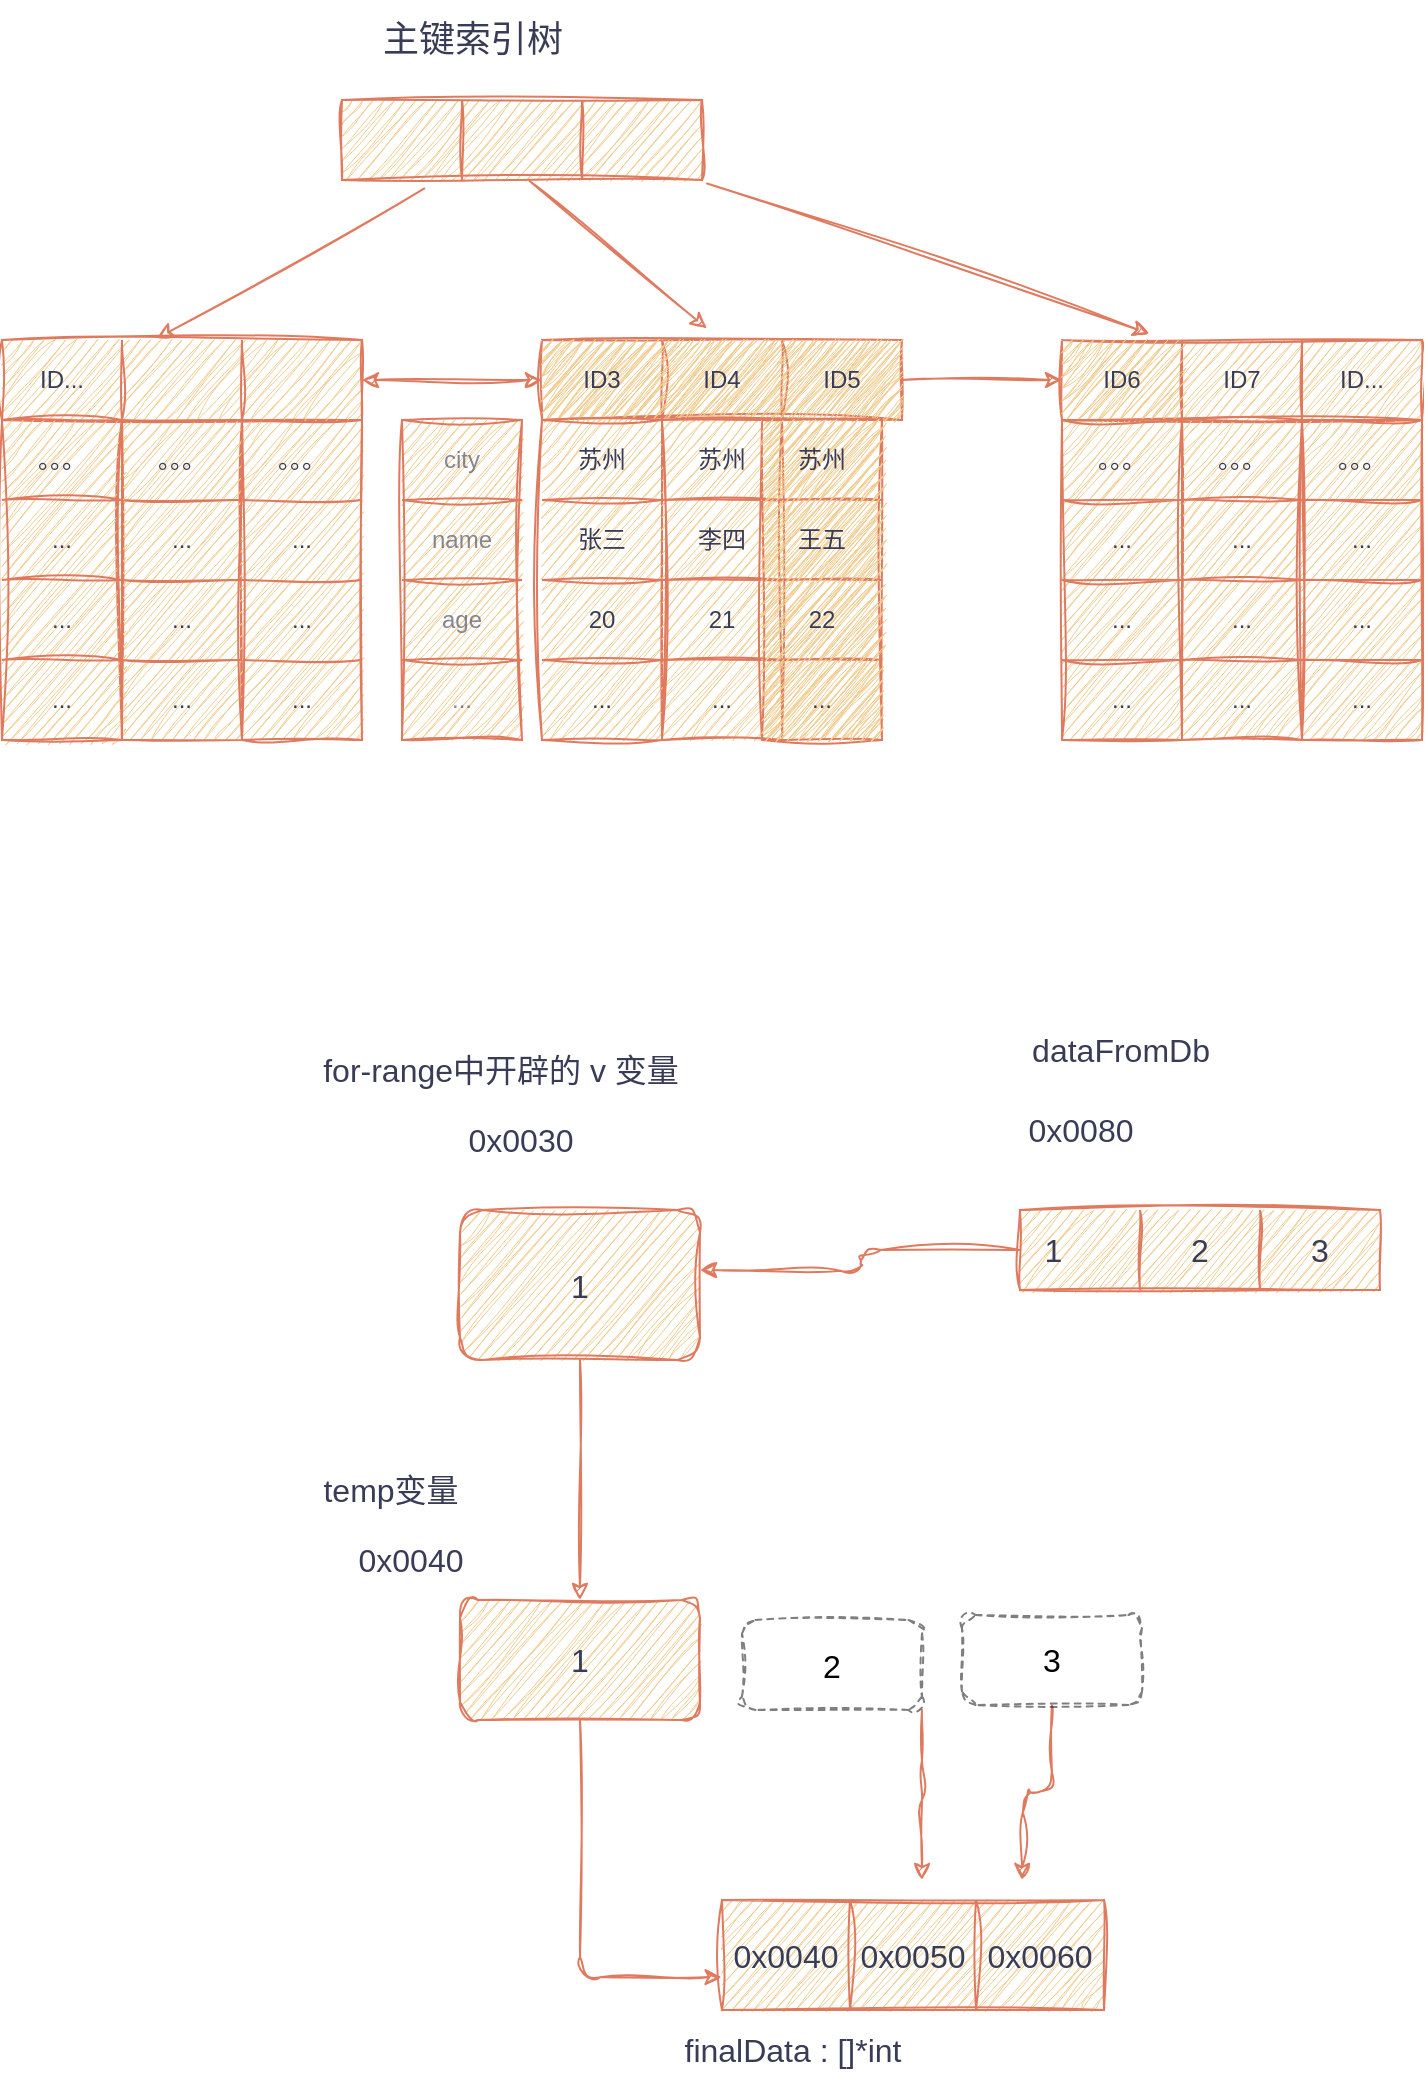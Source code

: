 <mxfile version="24.0.1" type="github">
  <diagram name="第 1 页" id="xg0n5kIAv0Q_2YQMW4IB">
    <mxGraphModel dx="1961" dy="723" grid="1" gridSize="10" guides="1" tooltips="1" connect="1" arrows="1" fold="1" page="1" pageScale="1" pageWidth="827" pageHeight="1169" background="none" math="0" shadow="0">
      <root>
        <mxCell id="0" />
        <mxCell id="1" parent="0" />
        <mxCell id="nZQhXkqVhuCxKCc_rjwz-1" value="" style="group;movable=1;resizable=1;rotatable=1;deletable=1;editable=1;locked=0;connectable=1;rounded=1;labelBackgroundColor=none;fontColor=#393C56;sketch=1;curveFitting=1;jiggle=2;" vertex="1" connectable="0" parent="1">
          <mxGeometry x="-40" y="540" width="710" height="370" as="geometry" />
        </mxCell>
        <mxCell id="QTP2n4AatyaKwR-8FhE4-6" value="&lt;font style=&quot;font-size: 18px;&quot;&gt;主键索引树&lt;/font&gt;" style="text;html=1;align=center;verticalAlign=middle;resizable=0;points=[];autosize=1;strokeColor=none;fillColor=none;sketch=1;curveFitting=1;jiggle=2;rounded=1;movable=0;rotatable=0;deletable=0;editable=0;locked=1;connectable=0;labelBackgroundColor=none;fontColor=#393C56;" parent="nZQhXkqVhuCxKCc_rjwz-1" vertex="1">
          <mxGeometry x="180" width="110" height="40" as="geometry" />
        </mxCell>
        <mxCell id="QTP2n4AatyaKwR-8FhE4-15" value="" style="shape=table;startSize=0;container=1;collapsible=0;childLayout=tableLayout;sketch=1;curveFitting=1;jiggle=2;rounded=1;movable=0;resizable=0;rotatable=0;deletable=0;editable=0;locked=1;connectable=0;labelBackgroundColor=none;fillColor=#F2CC8F;strokeColor=#E07A5F;fontColor=#393C56;" parent="nZQhXkqVhuCxKCc_rjwz-1" vertex="1">
          <mxGeometry x="170" y="50" width="180" height="40" as="geometry" />
        </mxCell>
        <mxCell id="QTP2n4AatyaKwR-8FhE4-16" value="" style="shape=tableRow;horizontal=0;startSize=0;swimlaneHead=0;swimlaneBody=0;strokeColor=#E07A5F;top=0;left=0;bottom=0;right=0;collapsible=0;dropTarget=0;fillColor=none;points=[[0,0.5],[1,0.5]];portConstraint=eastwest;sketch=1;curveFitting=1;jiggle=2;rounded=1;movable=0;resizable=0;rotatable=0;deletable=0;editable=0;locked=1;connectable=0;labelBackgroundColor=none;fontColor=#393C56;" parent="QTP2n4AatyaKwR-8FhE4-15" vertex="1">
          <mxGeometry width="180" height="40" as="geometry" />
        </mxCell>
        <mxCell id="QTP2n4AatyaKwR-8FhE4-17" value="" style="shape=partialRectangle;html=1;whiteSpace=wrap;connectable=0;strokeColor=#E07A5F;overflow=hidden;fillColor=none;top=0;left=0;bottom=0;right=0;pointerEvents=1;sketch=1;curveFitting=1;jiggle=2;rounded=1;movable=0;resizable=0;rotatable=0;deletable=0;editable=0;locked=1;labelBackgroundColor=none;fontColor=#393C56;" parent="QTP2n4AatyaKwR-8FhE4-16" vertex="1">
          <mxGeometry width="60" height="40" as="geometry">
            <mxRectangle width="60" height="40" as="alternateBounds" />
          </mxGeometry>
        </mxCell>
        <mxCell id="QTP2n4AatyaKwR-8FhE4-18" value="" style="shape=partialRectangle;html=1;whiteSpace=wrap;connectable=0;strokeColor=#E07A5F;overflow=hidden;fillColor=none;top=0;left=0;bottom=0;right=0;pointerEvents=1;sketch=1;curveFitting=1;jiggle=2;rounded=1;movable=0;resizable=0;rotatable=0;deletable=0;editable=0;locked=1;labelBackgroundColor=none;fontColor=#393C56;" parent="QTP2n4AatyaKwR-8FhE4-16" vertex="1">
          <mxGeometry x="60" width="60" height="40" as="geometry">
            <mxRectangle width="60" height="40" as="alternateBounds" />
          </mxGeometry>
        </mxCell>
        <mxCell id="QTP2n4AatyaKwR-8FhE4-51" style="shape=partialRectangle;html=1;whiteSpace=wrap;connectable=0;strokeColor=#E07A5F;overflow=hidden;fillColor=none;top=0;left=0;bottom=0;right=0;pointerEvents=1;sketch=1;curveFitting=1;jiggle=2;rounded=1;movable=0;resizable=0;rotatable=0;deletable=0;editable=0;locked=1;labelBackgroundColor=none;fontColor=#393C56;" parent="QTP2n4AatyaKwR-8FhE4-16" vertex="1">
          <mxGeometry x="120" width="60" height="40" as="geometry">
            <mxRectangle width="60" height="40" as="alternateBounds" />
          </mxGeometry>
        </mxCell>
        <mxCell id="QTP2n4AatyaKwR-8FhE4-19" value="" style="shape=table;startSize=0;container=1;collapsible=0;childLayout=tableLayout;sketch=1;curveFitting=1;jiggle=2;rounded=1;movable=0;resizable=0;rotatable=0;deletable=0;editable=0;locked=1;connectable=0;labelBackgroundColor=none;fillColor=#F2CC8F;strokeColor=#E07A5F;fontColor=#393C56;" parent="nZQhXkqVhuCxKCc_rjwz-1" vertex="1">
          <mxGeometry y="170" width="180" height="40" as="geometry" />
        </mxCell>
        <mxCell id="QTP2n4AatyaKwR-8FhE4-20" value="" style="shape=tableRow;horizontal=0;startSize=0;swimlaneHead=0;swimlaneBody=0;strokeColor=#E07A5F;top=0;left=0;bottom=0;right=0;collapsible=0;dropTarget=0;fillColor=none;points=[[0,0.5],[1,0.5]];portConstraint=eastwest;sketch=1;curveFitting=1;jiggle=2;rounded=1;movable=0;resizable=0;rotatable=0;deletable=0;editable=0;locked=1;connectable=0;labelBackgroundColor=none;fontColor=#393C56;" parent="QTP2n4AatyaKwR-8FhE4-19" vertex="1">
          <mxGeometry width="180" height="40" as="geometry" />
        </mxCell>
        <mxCell id="QTP2n4AatyaKwR-8FhE4-21" value="ID..." style="shape=partialRectangle;html=1;whiteSpace=wrap;connectable=0;strokeColor=#E07A5F;overflow=hidden;fillColor=none;top=0;left=0;bottom=0;right=0;pointerEvents=1;sketch=1;curveFitting=1;jiggle=2;rounded=1;movable=0;resizable=0;rotatable=0;deletable=0;editable=0;locked=1;labelBackgroundColor=none;fontColor=#393C56;" parent="QTP2n4AatyaKwR-8FhE4-20" vertex="1">
          <mxGeometry width="60" height="40" as="geometry">
            <mxRectangle width="60" height="40" as="alternateBounds" />
          </mxGeometry>
        </mxCell>
        <mxCell id="QTP2n4AatyaKwR-8FhE4-22" value="" style="shape=partialRectangle;html=1;whiteSpace=wrap;connectable=0;strokeColor=#E07A5F;overflow=hidden;fillColor=none;top=0;left=0;bottom=0;right=0;pointerEvents=1;sketch=1;curveFitting=1;jiggle=2;rounded=1;movable=0;resizable=0;rotatable=0;deletable=0;editable=0;locked=1;labelBackgroundColor=none;fontColor=#393C56;" parent="QTP2n4AatyaKwR-8FhE4-20" vertex="1">
          <mxGeometry x="60" width="60" height="40" as="geometry">
            <mxRectangle width="60" height="40" as="alternateBounds" />
          </mxGeometry>
        </mxCell>
        <mxCell id="QTP2n4AatyaKwR-8FhE4-23" value="" style="shape=partialRectangle;html=1;whiteSpace=wrap;connectable=0;strokeColor=#E07A5F;overflow=hidden;fillColor=none;top=0;left=0;bottom=0;right=0;pointerEvents=1;sketch=1;curveFitting=1;jiggle=2;rounded=1;movable=0;resizable=0;rotatable=0;deletable=0;editable=0;locked=1;labelBackgroundColor=none;fontColor=#393C56;" parent="QTP2n4AatyaKwR-8FhE4-20" vertex="1">
          <mxGeometry x="120" width="60" height="40" as="geometry">
            <mxRectangle width="60" height="40" as="alternateBounds" />
          </mxGeometry>
        </mxCell>
        <mxCell id="QTP2n4AatyaKwR-8FhE4-24" value="" style="shape=table;startSize=0;container=1;collapsible=0;childLayout=tableLayout;fillColor=#F2CC8F;fontColor=#393C56;strokeColor=#E07A5F;sketch=1;curveFitting=1;jiggle=2;rounded=1;movable=0;resizable=0;rotatable=0;deletable=0;editable=0;locked=1;connectable=0;labelBackgroundColor=none;" parent="nZQhXkqVhuCxKCc_rjwz-1" vertex="1">
          <mxGeometry x="270" y="170" width="180" height="40" as="geometry" />
        </mxCell>
        <mxCell id="QTP2n4AatyaKwR-8FhE4-25" value="" style="shape=tableRow;horizontal=0;startSize=0;swimlaneHead=0;swimlaneBody=0;strokeColor=#E07A5F;top=0;left=0;bottom=0;right=0;collapsible=0;dropTarget=0;fillColor=#F2CC8F;points=[[0,0.5],[1,0.5]];portConstraint=eastwest;fontColor=#393C56;sketch=1;curveFitting=1;jiggle=2;rounded=1;movable=0;resizable=0;rotatable=0;deletable=0;editable=0;locked=1;connectable=0;labelBackgroundColor=none;" parent="QTP2n4AatyaKwR-8FhE4-24" vertex="1">
          <mxGeometry width="180" height="40" as="geometry" />
        </mxCell>
        <mxCell id="QTP2n4AatyaKwR-8FhE4-26" value="ID3" style="shape=partialRectangle;html=1;whiteSpace=wrap;connectable=0;strokeColor=#E07A5F;overflow=hidden;fillColor=#F2CC8F;top=0;left=0;bottom=0;right=0;pointerEvents=1;fontColor=#393C56;sketch=1;curveFitting=1;jiggle=2;rounded=1;movable=0;resizable=0;rotatable=0;deletable=0;editable=0;locked=1;labelBackgroundColor=none;" parent="QTP2n4AatyaKwR-8FhE4-25" vertex="1">
          <mxGeometry width="60" height="40" as="geometry">
            <mxRectangle width="60" height="40" as="alternateBounds" />
          </mxGeometry>
        </mxCell>
        <mxCell id="QTP2n4AatyaKwR-8FhE4-27" value="ID4" style="shape=partialRectangle;html=1;whiteSpace=wrap;connectable=0;strokeColor=#E07A5F;overflow=hidden;fillColor=#F2CC8F;top=0;left=0;bottom=0;right=0;pointerEvents=1;fontColor=#393C56;sketch=1;curveFitting=1;jiggle=2;rounded=1;movable=0;resizable=0;rotatable=0;deletable=0;editable=0;locked=1;labelBackgroundColor=none;" parent="QTP2n4AatyaKwR-8FhE4-25" vertex="1">
          <mxGeometry x="60" width="60" height="40" as="geometry">
            <mxRectangle width="60" height="40" as="alternateBounds" />
          </mxGeometry>
        </mxCell>
        <mxCell id="QTP2n4AatyaKwR-8FhE4-28" value="ID5" style="shape=partialRectangle;html=1;whiteSpace=wrap;connectable=0;strokeColor=#E07A5F;overflow=hidden;fillColor=#F2CC8F;top=0;left=0;bottom=0;right=0;pointerEvents=1;fontColor=#393C56;sketch=1;curveFitting=1;jiggle=2;rounded=1;movable=0;resizable=0;rotatable=0;deletable=0;editable=0;locked=1;labelBackgroundColor=none;" parent="QTP2n4AatyaKwR-8FhE4-25" vertex="1">
          <mxGeometry x="120" width="60" height="40" as="geometry">
            <mxRectangle width="60" height="40" as="alternateBounds" />
          </mxGeometry>
        </mxCell>
        <mxCell id="QTP2n4AatyaKwR-8FhE4-30" value="" style="endArrow=classic;html=1;rounded=1;exitX=0.229;exitY=1.106;exitDx=0;exitDy=0;entryX=0.431;entryY=-0.019;entryDx=0;entryDy=0;entryPerimeter=0;exitPerimeter=0;sketch=1;curveFitting=1;jiggle=2;movable=0;resizable=0;rotatable=0;deletable=0;editable=0;locked=1;connectable=0;labelBackgroundColor=none;strokeColor=#E07A5F;fontColor=default;" parent="nZQhXkqVhuCxKCc_rjwz-1" source="QTP2n4AatyaKwR-8FhE4-16" target="QTP2n4AatyaKwR-8FhE4-20" edge="1">
          <mxGeometry width="50" height="50" relative="1" as="geometry">
            <mxPoint y="140" as="sourcePoint" />
            <mxPoint x="50" y="90" as="targetPoint" />
          </mxGeometry>
        </mxCell>
        <mxCell id="QTP2n4AatyaKwR-8FhE4-31" value="" style="endArrow=classic;html=1;rounded=1;exitX=0.521;exitY=1.013;exitDx=0;exitDy=0;entryX=0.458;entryY=-0.144;entryDx=0;entryDy=0;entryPerimeter=0;exitPerimeter=0;sketch=1;curveFitting=1;jiggle=2;movable=0;resizable=0;rotatable=0;deletable=0;editable=0;locked=1;connectable=0;labelBackgroundColor=none;strokeColor=#E07A5F;fontColor=default;" parent="nZQhXkqVhuCxKCc_rjwz-1" source="QTP2n4AatyaKwR-8FhE4-16" target="QTP2n4AatyaKwR-8FhE4-25" edge="1">
          <mxGeometry width="50" height="50" relative="1" as="geometry">
            <mxPoint x="185" y="103" as="sourcePoint" />
            <mxPoint x="88" y="179" as="targetPoint" />
          </mxGeometry>
        </mxCell>
        <mxCell id="QTP2n4AatyaKwR-8FhE4-39" value="" style="endArrow=classic;startArrow=classic;html=1;rounded=1;entryX=0;entryY=0.5;entryDx=0;entryDy=0;exitX=1;exitY=0.5;exitDx=0;exitDy=0;sketch=1;curveFitting=1;jiggle=2;movable=0;resizable=0;rotatable=0;deletable=0;editable=0;locked=1;connectable=0;labelBackgroundColor=none;strokeColor=#E07A5F;fontColor=default;" parent="nZQhXkqVhuCxKCc_rjwz-1" source="QTP2n4AatyaKwR-8FhE4-20" target="QTP2n4AatyaKwR-8FhE4-25" edge="1">
          <mxGeometry width="50" height="50" relative="1" as="geometry">
            <mxPoint x="170" y="200" as="sourcePoint" />
            <mxPoint x="220" y="150" as="targetPoint" />
            <Array as="points" />
          </mxGeometry>
        </mxCell>
        <mxCell id="QTP2n4AatyaKwR-8FhE4-40" value="" style="shape=table;startSize=0;container=1;collapsible=0;childLayout=tableLayout;sketch=1;curveFitting=1;jiggle=2;rounded=1;movable=0;resizable=0;rotatable=0;deletable=0;editable=0;locked=1;connectable=0;labelBackgroundColor=none;fillColor=#F2CC8F;strokeColor=#E07A5F;fontColor=#393C56;" parent="nZQhXkqVhuCxKCc_rjwz-1" vertex="1">
          <mxGeometry x="530" y="170" width="180" height="40" as="geometry" />
        </mxCell>
        <mxCell id="QTP2n4AatyaKwR-8FhE4-41" value="" style="shape=tableRow;horizontal=0;startSize=0;swimlaneHead=0;swimlaneBody=0;strokeColor=#E07A5F;top=0;left=0;bottom=0;right=0;collapsible=0;dropTarget=0;fillColor=none;points=[[0,0.5],[1,0.5]];portConstraint=eastwest;sketch=1;curveFitting=1;jiggle=2;rounded=1;movable=0;resizable=0;rotatable=0;deletable=0;editable=0;locked=1;connectable=0;labelBackgroundColor=none;fontColor=#393C56;" parent="QTP2n4AatyaKwR-8FhE4-40" vertex="1">
          <mxGeometry width="180" height="40" as="geometry" />
        </mxCell>
        <mxCell id="QTP2n4AatyaKwR-8FhE4-42" value="ID6" style="shape=partialRectangle;html=1;whiteSpace=wrap;connectable=0;strokeColor=#E07A5F;overflow=hidden;fillColor=#F2CC8F;top=0;left=0;bottom=0;right=0;pointerEvents=1;fontColor=#393C56;sketch=1;curveFitting=1;jiggle=2;rounded=1;movable=0;resizable=0;rotatable=0;deletable=0;editable=0;locked=1;labelBackgroundColor=none;" parent="QTP2n4AatyaKwR-8FhE4-41" vertex="1">
          <mxGeometry width="60" height="40" as="geometry">
            <mxRectangle width="60" height="40" as="alternateBounds" />
          </mxGeometry>
        </mxCell>
        <mxCell id="QTP2n4AatyaKwR-8FhE4-43" value="ID7" style="shape=partialRectangle;html=1;whiteSpace=wrap;connectable=0;strokeColor=#E07A5F;overflow=hidden;fillColor=none;top=0;left=0;bottom=0;right=0;pointerEvents=1;sketch=1;curveFitting=1;jiggle=2;rounded=1;movable=0;resizable=0;rotatable=0;deletable=0;editable=0;locked=1;labelBackgroundColor=none;fontColor=#393C56;" parent="QTP2n4AatyaKwR-8FhE4-41" vertex="1">
          <mxGeometry x="60" width="60" height="40" as="geometry">
            <mxRectangle width="60" height="40" as="alternateBounds" />
          </mxGeometry>
        </mxCell>
        <mxCell id="QTP2n4AatyaKwR-8FhE4-44" value="ID..." style="shape=partialRectangle;html=1;whiteSpace=wrap;connectable=0;strokeColor=#E07A5F;overflow=hidden;fillColor=none;top=0;left=0;bottom=0;right=0;pointerEvents=1;sketch=1;curveFitting=1;jiggle=2;rounded=1;movable=0;resizable=0;rotatable=0;deletable=0;editable=0;locked=1;labelBackgroundColor=none;fontColor=#393C56;" parent="QTP2n4AatyaKwR-8FhE4-41" vertex="1">
          <mxGeometry x="120" width="60" height="40" as="geometry">
            <mxRectangle width="60" height="40" as="alternateBounds" />
          </mxGeometry>
        </mxCell>
        <mxCell id="QTP2n4AatyaKwR-8FhE4-45" value="" style="edgeStyle=orthogonalEdgeStyle;rounded=1;orthogonalLoop=1;jettySize=auto;html=1;fillColor=#F2CC8F;strokeColor=#E07A5F;sketch=1;curveFitting=1;jiggle=2;movable=0;resizable=0;rotatable=0;deletable=0;editable=0;locked=1;connectable=0;labelBackgroundColor=none;fontColor=default;" parent="nZQhXkqVhuCxKCc_rjwz-1" source="QTP2n4AatyaKwR-8FhE4-24" target="QTP2n4AatyaKwR-8FhE4-40" edge="1">
          <mxGeometry relative="1" as="geometry" />
        </mxCell>
        <mxCell id="QTP2n4AatyaKwR-8FhE4-53" value="" style="endArrow=classic;html=1;rounded=1;exitX=1.014;exitY=1.044;exitDx=0;exitDy=0;entryX=0.243;entryY=-0.081;entryDx=0;entryDy=0;entryPerimeter=0;exitPerimeter=0;sketch=1;curveFitting=1;jiggle=2;movable=0;resizable=0;rotatable=0;deletable=0;editable=0;locked=1;connectable=0;labelBackgroundColor=none;strokeColor=#E07A5F;fontColor=default;" parent="nZQhXkqVhuCxKCc_rjwz-1" source="QTP2n4AatyaKwR-8FhE4-16" target="QTP2n4AatyaKwR-8FhE4-41" edge="1">
          <mxGeometry width="50" height="50" relative="1" as="geometry">
            <mxPoint x="350" y="80" as="sourcePoint" />
            <mxPoint x="438" y="153" as="targetPoint" />
          </mxGeometry>
        </mxCell>
        <mxCell id="QTP2n4AatyaKwR-8FhE4-54" value="" style="shape=table;startSize=0;container=1;collapsible=0;childLayout=tableLayout;sketch=1;hachureGap=4;jiggle=2;curveFitting=1;rounded=1;movable=0;resizable=0;rotatable=0;deletable=0;editable=0;locked=1;connectable=0;labelBackgroundColor=none;fillColor=#F2CC8F;strokeColor=#E07A5F;fontColor=#393C56;" parent="nZQhXkqVhuCxKCc_rjwz-1" vertex="1">
          <mxGeometry x="270" y="210" width="60" height="160" as="geometry" />
        </mxCell>
        <mxCell id="QTP2n4AatyaKwR-8FhE4-55" value="" style="shape=tableRow;horizontal=0;startSize=0;swimlaneHead=0;swimlaneBody=0;strokeColor=#E07A5F;top=0;left=0;bottom=0;right=0;collapsible=0;dropTarget=0;fillColor=none;points=[[0,0.5],[1,0.5]];portConstraint=eastwest;sketch=1;hachureGap=4;jiggle=2;curveFitting=1;rounded=1;movable=0;resizable=0;rotatable=0;deletable=0;editable=0;locked=1;connectable=0;labelBackgroundColor=none;fontColor=#393C56;" parent="QTP2n4AatyaKwR-8FhE4-54" vertex="1">
          <mxGeometry width="60" height="40" as="geometry" />
        </mxCell>
        <mxCell id="QTP2n4AatyaKwR-8FhE4-56" value="苏州" style="shape=partialRectangle;html=1;whiteSpace=wrap;connectable=0;strokeColor=#E07A5F;overflow=hidden;fillColor=none;top=0;left=0;bottom=0;right=0;pointerEvents=1;sketch=1;hachureGap=4;jiggle=2;curveFitting=1;rounded=1;movable=0;resizable=0;rotatable=0;deletable=0;editable=0;locked=1;labelBackgroundColor=none;fontColor=#393C56;" parent="QTP2n4AatyaKwR-8FhE4-55" vertex="1">
          <mxGeometry width="60" height="40" as="geometry">
            <mxRectangle width="60" height="40" as="alternateBounds" />
          </mxGeometry>
        </mxCell>
        <mxCell id="QTP2n4AatyaKwR-8FhE4-57" value="" style="shape=tableRow;horizontal=0;startSize=0;swimlaneHead=0;swimlaneBody=0;strokeColor=#E07A5F;top=0;left=0;bottom=0;right=0;collapsible=0;dropTarget=0;fillColor=none;points=[[0,0.5],[1,0.5]];portConstraint=eastwest;sketch=1;hachureGap=4;jiggle=2;curveFitting=1;rounded=1;movable=0;resizable=0;rotatable=0;deletable=0;editable=0;locked=1;connectable=0;labelBackgroundColor=none;fontColor=#393C56;" parent="QTP2n4AatyaKwR-8FhE4-54" vertex="1">
          <mxGeometry y="40" width="60" height="40" as="geometry" />
        </mxCell>
        <mxCell id="QTP2n4AatyaKwR-8FhE4-58" value="张三" style="shape=partialRectangle;html=1;whiteSpace=wrap;connectable=0;strokeColor=#E07A5F;overflow=hidden;fillColor=none;top=0;left=0;bottom=0;right=0;pointerEvents=1;sketch=1;hachureGap=4;jiggle=2;curveFitting=1;rounded=1;movable=0;resizable=0;rotatable=0;deletable=0;editable=0;locked=1;labelBackgroundColor=none;fontColor=#393C56;" parent="QTP2n4AatyaKwR-8FhE4-57" vertex="1">
          <mxGeometry width="60" height="40" as="geometry">
            <mxRectangle width="60" height="40" as="alternateBounds" />
          </mxGeometry>
        </mxCell>
        <mxCell id="QTP2n4AatyaKwR-8FhE4-59" value="" style="shape=tableRow;horizontal=0;startSize=0;swimlaneHead=0;swimlaneBody=0;strokeColor=#E07A5F;top=0;left=0;bottom=0;right=0;collapsible=0;dropTarget=0;fillColor=none;points=[[0,0.5],[1,0.5]];portConstraint=eastwest;sketch=1;hachureGap=4;jiggle=2;curveFitting=1;rounded=1;movable=0;resizable=0;rotatable=0;deletable=0;editable=0;locked=1;connectable=0;labelBackgroundColor=none;fontColor=#393C56;" parent="QTP2n4AatyaKwR-8FhE4-54" vertex="1">
          <mxGeometry y="80" width="60" height="40" as="geometry" />
        </mxCell>
        <mxCell id="QTP2n4AatyaKwR-8FhE4-60" value="20" style="shape=partialRectangle;html=1;whiteSpace=wrap;connectable=0;strokeColor=#E07A5F;overflow=hidden;fillColor=none;top=0;left=0;bottom=0;right=0;pointerEvents=1;sketch=1;hachureGap=4;jiggle=2;curveFitting=1;rounded=1;movable=0;resizable=0;rotatable=0;deletable=0;editable=0;locked=1;labelBackgroundColor=none;fontColor=#393C56;" parent="QTP2n4AatyaKwR-8FhE4-59" vertex="1">
          <mxGeometry width="60" height="40" as="geometry">
            <mxRectangle width="60" height="40" as="alternateBounds" />
          </mxGeometry>
        </mxCell>
        <mxCell id="QTP2n4AatyaKwR-8FhE4-61" value="" style="shape=tableRow;horizontal=0;startSize=0;swimlaneHead=0;swimlaneBody=0;strokeColor=#E07A5F;top=0;left=0;bottom=0;right=0;collapsible=0;dropTarget=0;fillColor=none;points=[[0,0.5],[1,0.5]];portConstraint=eastwest;sketch=1;hachureGap=4;jiggle=2;curveFitting=1;rounded=1;movable=0;resizable=0;rotatable=0;deletable=0;editable=0;locked=1;connectable=0;labelBackgroundColor=none;fontColor=#393C56;" parent="QTP2n4AatyaKwR-8FhE4-54" vertex="1">
          <mxGeometry y="120" width="60" height="40" as="geometry" />
        </mxCell>
        <mxCell id="QTP2n4AatyaKwR-8FhE4-62" value="..." style="shape=partialRectangle;html=1;whiteSpace=wrap;connectable=0;strokeColor=#E07A5F;overflow=hidden;fillColor=none;top=0;left=0;bottom=0;right=0;pointerEvents=1;sketch=1;hachureGap=4;jiggle=2;curveFitting=1;rounded=1;movable=0;resizable=0;rotatable=0;deletable=0;editable=0;locked=1;labelBackgroundColor=none;fontColor=#393C56;" parent="QTP2n4AatyaKwR-8FhE4-61" vertex="1">
          <mxGeometry width="60" height="40" as="geometry">
            <mxRectangle width="60" height="40" as="alternateBounds" />
          </mxGeometry>
        </mxCell>
        <mxCell id="QTP2n4AatyaKwR-8FhE4-69" value="" style="shape=table;startSize=0;container=1;collapsible=0;childLayout=tableLayout;sketch=1;hachureGap=4;jiggle=2;curveFitting=1;rounded=1;movable=0;resizable=0;rotatable=0;deletable=0;editable=0;locked=1;connectable=0;labelBackgroundColor=none;fillColor=#F2CC8F;strokeColor=#E07A5F;fontColor=#393C56;" parent="nZQhXkqVhuCxKCc_rjwz-1" vertex="1">
          <mxGeometry x="330" y="210" width="60" height="160" as="geometry" />
        </mxCell>
        <mxCell id="QTP2n4AatyaKwR-8FhE4-70" value="" style="shape=tableRow;horizontal=0;startSize=0;swimlaneHead=0;swimlaneBody=0;strokeColor=#E07A5F;top=0;left=0;bottom=0;right=0;collapsible=0;dropTarget=0;fillColor=none;points=[[0,0.5],[1,0.5]];portConstraint=eastwest;sketch=1;hachureGap=4;jiggle=2;curveFitting=1;rounded=1;movable=0;resizable=0;rotatable=0;deletable=0;editable=0;locked=1;connectable=0;labelBackgroundColor=none;fontColor=#393C56;" parent="QTP2n4AatyaKwR-8FhE4-69" vertex="1">
          <mxGeometry width="60" height="40" as="geometry" />
        </mxCell>
        <mxCell id="QTP2n4AatyaKwR-8FhE4-71" value="苏州" style="shape=partialRectangle;html=1;whiteSpace=wrap;connectable=0;strokeColor=#E07A5F;overflow=hidden;fillColor=none;top=0;left=0;bottom=0;right=0;pointerEvents=1;sketch=1;hachureGap=4;jiggle=2;curveFitting=1;rounded=1;movable=0;resizable=0;rotatable=0;deletable=0;editable=0;locked=1;labelBackgroundColor=none;fontColor=#393C56;" parent="QTP2n4AatyaKwR-8FhE4-70" vertex="1">
          <mxGeometry width="60" height="40" as="geometry">
            <mxRectangle width="60" height="40" as="alternateBounds" />
          </mxGeometry>
        </mxCell>
        <mxCell id="QTP2n4AatyaKwR-8FhE4-72" value="" style="shape=tableRow;horizontal=0;startSize=0;swimlaneHead=0;swimlaneBody=0;strokeColor=#E07A5F;top=0;left=0;bottom=0;right=0;collapsible=0;dropTarget=0;fillColor=none;points=[[0,0.5],[1,0.5]];portConstraint=eastwest;sketch=1;hachureGap=4;jiggle=2;curveFitting=1;rounded=1;movable=0;resizable=0;rotatable=0;deletable=0;editable=0;locked=1;connectable=0;labelBackgroundColor=none;fontColor=#393C56;" parent="QTP2n4AatyaKwR-8FhE4-69" vertex="1">
          <mxGeometry y="40" width="60" height="40" as="geometry" />
        </mxCell>
        <mxCell id="QTP2n4AatyaKwR-8FhE4-73" value="李四" style="shape=partialRectangle;html=1;whiteSpace=wrap;connectable=0;strokeColor=#E07A5F;overflow=hidden;fillColor=none;top=0;left=0;bottom=0;right=0;pointerEvents=1;sketch=1;hachureGap=4;jiggle=2;curveFitting=1;rounded=1;movable=0;resizable=0;rotatable=0;deletable=0;editable=0;locked=1;labelBackgroundColor=none;fontColor=#393C56;" parent="QTP2n4AatyaKwR-8FhE4-72" vertex="1">
          <mxGeometry width="60" height="40" as="geometry">
            <mxRectangle width="60" height="40" as="alternateBounds" />
          </mxGeometry>
        </mxCell>
        <mxCell id="QTP2n4AatyaKwR-8FhE4-74" value="" style="shape=tableRow;horizontal=0;startSize=0;swimlaneHead=0;swimlaneBody=0;strokeColor=#E07A5F;top=0;left=0;bottom=0;right=0;collapsible=0;dropTarget=0;fillColor=none;points=[[0,0.5],[1,0.5]];portConstraint=eastwest;sketch=1;hachureGap=4;jiggle=2;curveFitting=1;rounded=1;movable=0;resizable=0;rotatable=0;deletable=0;editable=0;locked=1;connectable=0;labelBackgroundColor=none;fontColor=#393C56;" parent="QTP2n4AatyaKwR-8FhE4-69" vertex="1">
          <mxGeometry y="80" width="60" height="40" as="geometry" />
        </mxCell>
        <mxCell id="QTP2n4AatyaKwR-8FhE4-75" value="21" style="shape=partialRectangle;html=1;whiteSpace=wrap;connectable=0;strokeColor=#E07A5F;overflow=hidden;fillColor=none;top=0;left=0;bottom=0;right=0;pointerEvents=1;sketch=1;hachureGap=4;jiggle=2;curveFitting=1;rounded=1;movable=0;resizable=0;rotatable=0;deletable=0;editable=0;locked=1;labelBackgroundColor=none;fontColor=#393C56;" parent="QTP2n4AatyaKwR-8FhE4-74" vertex="1">
          <mxGeometry width="60" height="40" as="geometry">
            <mxRectangle width="60" height="40" as="alternateBounds" />
          </mxGeometry>
        </mxCell>
        <mxCell id="QTP2n4AatyaKwR-8FhE4-76" value="" style="shape=tableRow;horizontal=0;startSize=0;swimlaneHead=0;swimlaneBody=0;strokeColor=#E07A5F;top=0;left=0;bottom=0;right=0;collapsible=0;dropTarget=0;fillColor=none;points=[[0,0.5],[1,0.5]];portConstraint=eastwest;sketch=1;hachureGap=4;jiggle=2;curveFitting=1;rounded=1;movable=0;resizable=0;rotatable=0;deletable=0;editable=0;locked=1;connectable=0;labelBackgroundColor=none;fontColor=#393C56;" parent="QTP2n4AatyaKwR-8FhE4-69" vertex="1">
          <mxGeometry y="120" width="60" height="40" as="geometry" />
        </mxCell>
        <mxCell id="QTP2n4AatyaKwR-8FhE4-77" value="..." style="shape=partialRectangle;html=1;whiteSpace=wrap;connectable=0;strokeColor=#E07A5F;overflow=hidden;fillColor=none;top=0;left=0;bottom=0;right=0;pointerEvents=1;sketch=1;hachureGap=4;jiggle=2;curveFitting=1;rounded=1;movable=0;resizable=0;rotatable=0;deletable=0;editable=0;locked=1;labelBackgroundColor=none;fontColor=#393C56;" parent="QTP2n4AatyaKwR-8FhE4-76" vertex="1">
          <mxGeometry width="60" height="40" as="geometry">
            <mxRectangle width="60" height="40" as="alternateBounds" />
          </mxGeometry>
        </mxCell>
        <mxCell id="QTP2n4AatyaKwR-8FhE4-87" value="" style="shape=table;startSize=0;container=1;collapsible=0;childLayout=tableLayout;sketch=1;hachureGap=4;jiggle=2;curveFitting=1;fontColor=#393C56;rounded=1;labelBorderColor=none;textOpacity=60;horizontal=1;movable=0;resizable=0;rotatable=0;deletable=0;editable=0;locked=1;connectable=0;labelBackgroundColor=none;fillColor=#F2CC8F;strokeColor=#E07A5F;" parent="nZQhXkqVhuCxKCc_rjwz-1" vertex="1">
          <mxGeometry x="200" y="210" width="60" height="160" as="geometry" />
        </mxCell>
        <mxCell id="QTP2n4AatyaKwR-8FhE4-88" value="" style="shape=tableRow;horizontal=1;startSize=0;swimlaneHead=0;swimlaneBody=0;strokeColor=#E07A5F;top=0;left=0;bottom=0;right=0;collapsible=0;dropTarget=0;fillColor=none;points=[[0,0.5],[1,0.5]];portConstraint=eastwest;sketch=1;hachureGap=4;jiggle=2;curveFitting=1;fontColor=#393C56;rounded=1;labelBorderColor=none;textOpacity=60;movable=0;resizable=0;rotatable=0;deletable=0;editable=0;locked=1;connectable=0;labelBackgroundColor=none;" parent="QTP2n4AatyaKwR-8FhE4-87" vertex="1">
          <mxGeometry width="60" height="40" as="geometry" />
        </mxCell>
        <mxCell id="QTP2n4AatyaKwR-8FhE4-89" value="city" style="shape=partialRectangle;html=1;whiteSpace=wrap;connectable=0;strokeColor=#E07A5F;overflow=hidden;fillColor=none;top=0;left=0;bottom=0;right=0;pointerEvents=1;sketch=1;hachureGap=4;jiggle=2;curveFitting=1;fontColor=#393C56;rounded=1;labelBorderColor=none;textOpacity=60;horizontal=1;movable=0;resizable=0;rotatable=0;deletable=0;editable=0;locked=1;labelBackgroundColor=none;" parent="QTP2n4AatyaKwR-8FhE4-88" vertex="1">
          <mxGeometry width="60" height="40" as="geometry">
            <mxRectangle width="60" height="40" as="alternateBounds" />
          </mxGeometry>
        </mxCell>
        <mxCell id="QTP2n4AatyaKwR-8FhE4-90" value="" style="shape=tableRow;horizontal=1;startSize=0;swimlaneHead=0;swimlaneBody=0;strokeColor=#E07A5F;top=0;left=0;bottom=0;right=0;collapsible=0;dropTarget=0;fillColor=none;points=[[0,0.5],[1,0.5]];portConstraint=eastwest;sketch=1;hachureGap=4;jiggle=2;curveFitting=1;fontColor=#393C56;rounded=1;labelBorderColor=none;textOpacity=60;movable=0;resizable=0;rotatable=0;deletable=0;editable=0;locked=1;connectable=0;labelBackgroundColor=none;" parent="QTP2n4AatyaKwR-8FhE4-87" vertex="1">
          <mxGeometry y="40" width="60" height="40" as="geometry" />
        </mxCell>
        <mxCell id="QTP2n4AatyaKwR-8FhE4-91" value="name" style="shape=partialRectangle;html=1;whiteSpace=wrap;connectable=0;strokeColor=#E07A5F;overflow=hidden;fillColor=none;top=0;left=0;bottom=0;right=0;pointerEvents=1;sketch=1;hachureGap=4;jiggle=2;curveFitting=1;fontColor=#393C56;rounded=1;labelBorderColor=none;textOpacity=60;horizontal=1;movable=0;resizable=0;rotatable=0;deletable=0;editable=0;locked=1;labelBackgroundColor=none;" parent="QTP2n4AatyaKwR-8FhE4-90" vertex="1">
          <mxGeometry width="60" height="40" as="geometry">
            <mxRectangle width="60" height="40" as="alternateBounds" />
          </mxGeometry>
        </mxCell>
        <mxCell id="QTP2n4AatyaKwR-8FhE4-92" value="" style="shape=tableRow;horizontal=1;startSize=0;swimlaneHead=0;swimlaneBody=0;strokeColor=#E07A5F;top=0;left=0;bottom=0;right=0;collapsible=0;dropTarget=0;fillColor=none;points=[[0,0.5],[1,0.5]];portConstraint=eastwest;sketch=1;hachureGap=4;jiggle=2;curveFitting=1;fontColor=#393C56;rounded=1;labelBorderColor=none;textOpacity=60;movable=0;resizable=0;rotatable=0;deletable=0;editable=0;locked=1;connectable=0;labelBackgroundColor=none;" parent="QTP2n4AatyaKwR-8FhE4-87" vertex="1">
          <mxGeometry y="80" width="60" height="40" as="geometry" />
        </mxCell>
        <mxCell id="QTP2n4AatyaKwR-8FhE4-93" value="age" style="shape=partialRectangle;html=1;whiteSpace=wrap;connectable=0;strokeColor=#E07A5F;overflow=hidden;fillColor=none;top=0;left=0;bottom=0;right=0;pointerEvents=1;sketch=1;hachureGap=4;jiggle=2;curveFitting=1;fontColor=#393C56;rounded=1;labelBorderColor=none;textOpacity=60;horizontal=1;movable=0;resizable=0;rotatable=0;deletable=0;editable=0;locked=1;labelBackgroundColor=none;" parent="QTP2n4AatyaKwR-8FhE4-92" vertex="1">
          <mxGeometry width="60" height="40" as="geometry">
            <mxRectangle width="60" height="40" as="alternateBounds" />
          </mxGeometry>
        </mxCell>
        <mxCell id="QTP2n4AatyaKwR-8FhE4-94" value="" style="shape=tableRow;horizontal=1;startSize=0;swimlaneHead=0;swimlaneBody=0;strokeColor=#E07A5F;top=0;left=0;bottom=0;right=0;collapsible=0;dropTarget=0;fillColor=none;points=[[0,0.5],[1,0.5]];portConstraint=eastwest;sketch=1;hachureGap=4;jiggle=2;curveFitting=1;fontColor=#393C56;rounded=1;labelBorderColor=none;textOpacity=60;movable=0;resizable=0;rotatable=0;deletable=0;editable=0;locked=1;connectable=0;labelBackgroundColor=none;" parent="QTP2n4AatyaKwR-8FhE4-87" vertex="1">
          <mxGeometry y="120" width="60" height="40" as="geometry" />
        </mxCell>
        <mxCell id="QTP2n4AatyaKwR-8FhE4-95" value="..." style="shape=partialRectangle;html=1;whiteSpace=wrap;connectable=0;strokeColor=#E07A5F;overflow=hidden;fillColor=none;top=0;left=0;bottom=0;right=0;pointerEvents=1;sketch=1;hachureGap=4;jiggle=2;curveFitting=1;fontColor=#393C56;rounded=1;labelBorderColor=none;textOpacity=60;horizontal=1;movable=0;resizable=0;rotatable=0;deletable=0;editable=0;locked=1;labelBackgroundColor=none;" parent="QTP2n4AatyaKwR-8FhE4-94" vertex="1">
          <mxGeometry width="60" height="40" as="geometry">
            <mxRectangle width="60" height="40" as="alternateBounds" />
          </mxGeometry>
        </mxCell>
        <mxCell id="QTP2n4AatyaKwR-8FhE4-96" value="" style="shape=table;startSize=0;container=1;collapsible=0;childLayout=tableLayout;sketch=1;hachureGap=4;jiggle=2;curveFitting=1;rounded=1;movable=0;resizable=0;rotatable=0;deletable=0;editable=0;locked=1;connectable=0;labelBackgroundColor=none;fillColor=#F2CC8F;strokeColor=#E07A5F;fontColor=#393C56;" parent="nZQhXkqVhuCxKCc_rjwz-1" vertex="1">
          <mxGeometry x="530" y="210" width="60" height="160" as="geometry" />
        </mxCell>
        <mxCell id="QTP2n4AatyaKwR-8FhE4-97" value="" style="shape=tableRow;horizontal=0;startSize=0;swimlaneHead=0;swimlaneBody=0;strokeColor=#E07A5F;top=0;left=0;bottom=0;right=0;collapsible=0;dropTarget=0;fillColor=none;points=[[0,0.5],[1,0.5]];portConstraint=eastwest;sketch=1;hachureGap=4;jiggle=2;curveFitting=1;rounded=1;movable=0;resizable=0;rotatable=0;deletable=0;editable=0;locked=1;connectable=0;labelBackgroundColor=none;fontColor=#393C56;" parent="QTP2n4AatyaKwR-8FhE4-96" vertex="1">
          <mxGeometry width="60" height="40" as="geometry" />
        </mxCell>
        <mxCell id="QTP2n4AatyaKwR-8FhE4-98" value="。。。" style="shape=partialRectangle;html=1;whiteSpace=wrap;connectable=0;strokeColor=#E07A5F;overflow=hidden;fillColor=none;top=0;left=0;bottom=0;right=0;pointerEvents=1;sketch=1;hachureGap=4;jiggle=2;curveFitting=1;rounded=1;movable=0;resizable=0;rotatable=0;deletable=0;editable=0;locked=1;labelBackgroundColor=none;fontColor=#393C56;" parent="QTP2n4AatyaKwR-8FhE4-97" vertex="1">
          <mxGeometry width="60" height="40" as="geometry">
            <mxRectangle width="60" height="40" as="alternateBounds" />
          </mxGeometry>
        </mxCell>
        <mxCell id="QTP2n4AatyaKwR-8FhE4-99" value="" style="shape=tableRow;horizontal=0;startSize=0;swimlaneHead=0;swimlaneBody=0;strokeColor=#E07A5F;top=0;left=0;bottom=0;right=0;collapsible=0;dropTarget=0;fillColor=none;points=[[0,0.5],[1,0.5]];portConstraint=eastwest;sketch=1;hachureGap=4;jiggle=2;curveFitting=1;rounded=1;movable=0;resizable=0;rotatable=0;deletable=0;editable=0;locked=1;connectable=0;labelBackgroundColor=none;fontColor=#393C56;" parent="QTP2n4AatyaKwR-8FhE4-96" vertex="1">
          <mxGeometry y="40" width="60" height="40" as="geometry" />
        </mxCell>
        <mxCell id="QTP2n4AatyaKwR-8FhE4-100" value="..." style="shape=partialRectangle;html=1;whiteSpace=wrap;connectable=0;strokeColor=#E07A5F;overflow=hidden;fillColor=none;top=0;left=0;bottom=0;right=0;pointerEvents=1;sketch=1;hachureGap=4;jiggle=2;curveFitting=1;rounded=1;movable=0;resizable=0;rotatable=0;deletable=0;editable=0;locked=1;labelBackgroundColor=none;fontColor=#393C56;" parent="QTP2n4AatyaKwR-8FhE4-99" vertex="1">
          <mxGeometry width="60" height="40" as="geometry">
            <mxRectangle width="60" height="40" as="alternateBounds" />
          </mxGeometry>
        </mxCell>
        <mxCell id="QTP2n4AatyaKwR-8FhE4-101" value="" style="shape=tableRow;horizontal=0;startSize=0;swimlaneHead=0;swimlaneBody=0;strokeColor=#E07A5F;top=0;left=0;bottom=0;right=0;collapsible=0;dropTarget=0;fillColor=none;points=[[0,0.5],[1,0.5]];portConstraint=eastwest;sketch=1;hachureGap=4;jiggle=2;curveFitting=1;rounded=1;movable=0;resizable=0;rotatable=0;deletable=0;editable=0;locked=1;connectable=0;labelBackgroundColor=none;fontColor=#393C56;" parent="QTP2n4AatyaKwR-8FhE4-96" vertex="1">
          <mxGeometry y="80" width="60" height="40" as="geometry" />
        </mxCell>
        <mxCell id="QTP2n4AatyaKwR-8FhE4-102" value="..." style="shape=partialRectangle;html=1;whiteSpace=wrap;connectable=0;strokeColor=#E07A5F;overflow=hidden;fillColor=none;top=0;left=0;bottom=0;right=0;pointerEvents=1;sketch=1;hachureGap=4;jiggle=2;curveFitting=1;rounded=1;movable=0;resizable=0;rotatable=0;deletable=0;editable=0;locked=1;labelBackgroundColor=none;fontColor=#393C56;" parent="QTP2n4AatyaKwR-8FhE4-101" vertex="1">
          <mxGeometry width="60" height="40" as="geometry">
            <mxRectangle width="60" height="40" as="alternateBounds" />
          </mxGeometry>
        </mxCell>
        <mxCell id="QTP2n4AatyaKwR-8FhE4-103" value="" style="shape=tableRow;horizontal=0;startSize=0;swimlaneHead=0;swimlaneBody=0;strokeColor=#E07A5F;top=0;left=0;bottom=0;right=0;collapsible=0;dropTarget=0;fillColor=none;points=[[0,0.5],[1,0.5]];portConstraint=eastwest;sketch=1;hachureGap=4;jiggle=2;curveFitting=1;rounded=1;movable=0;resizable=0;rotatable=0;deletable=0;editable=0;locked=1;connectable=0;labelBackgroundColor=none;fontColor=#393C56;" parent="QTP2n4AatyaKwR-8FhE4-96" vertex="1">
          <mxGeometry y="120" width="60" height="40" as="geometry" />
        </mxCell>
        <mxCell id="QTP2n4AatyaKwR-8FhE4-104" value="..." style="shape=partialRectangle;html=1;whiteSpace=wrap;connectable=0;strokeColor=#E07A5F;overflow=hidden;fillColor=none;top=0;left=0;bottom=0;right=0;pointerEvents=1;sketch=1;hachureGap=4;jiggle=2;curveFitting=1;rounded=1;movable=0;resizable=0;rotatable=0;deletable=0;editable=0;locked=1;labelBackgroundColor=none;fontColor=#393C56;" parent="QTP2n4AatyaKwR-8FhE4-103" vertex="1">
          <mxGeometry width="60" height="40" as="geometry">
            <mxRectangle width="60" height="40" as="alternateBounds" />
          </mxGeometry>
        </mxCell>
        <mxCell id="QTP2n4AatyaKwR-8FhE4-105" value="" style="shape=table;startSize=0;container=1;collapsible=0;childLayout=tableLayout;sketch=1;hachureGap=4;jiggle=2;curveFitting=1;rounded=1;movable=0;resizable=0;rotatable=0;deletable=0;editable=0;locked=1;connectable=0;labelBackgroundColor=none;fillColor=#F2CC8F;strokeColor=#E07A5F;fontColor=#393C56;" parent="nZQhXkqVhuCxKCc_rjwz-1" vertex="1">
          <mxGeometry x="590" y="210" width="60" height="160" as="geometry" />
        </mxCell>
        <mxCell id="QTP2n4AatyaKwR-8FhE4-106" value="" style="shape=tableRow;horizontal=0;startSize=0;swimlaneHead=0;swimlaneBody=0;strokeColor=#E07A5F;top=0;left=0;bottom=0;right=0;collapsible=0;dropTarget=0;fillColor=none;points=[[0,0.5],[1,0.5]];portConstraint=eastwest;sketch=1;hachureGap=4;jiggle=2;curveFitting=1;rounded=1;movable=0;resizable=0;rotatable=0;deletable=0;editable=0;locked=1;connectable=0;labelBackgroundColor=none;fontColor=#393C56;" parent="QTP2n4AatyaKwR-8FhE4-105" vertex="1">
          <mxGeometry width="60" height="40" as="geometry" />
        </mxCell>
        <mxCell id="QTP2n4AatyaKwR-8FhE4-107" value="。。。" style="shape=partialRectangle;html=1;whiteSpace=wrap;connectable=0;strokeColor=#E07A5F;overflow=hidden;fillColor=none;top=0;left=0;bottom=0;right=0;pointerEvents=1;sketch=1;hachureGap=4;jiggle=2;curveFitting=1;rounded=1;movable=0;resizable=0;rotatable=0;deletable=0;editable=0;locked=1;labelBackgroundColor=none;fontColor=#393C56;" parent="QTP2n4AatyaKwR-8FhE4-106" vertex="1">
          <mxGeometry width="60" height="40" as="geometry">
            <mxRectangle width="60" height="40" as="alternateBounds" />
          </mxGeometry>
        </mxCell>
        <mxCell id="QTP2n4AatyaKwR-8FhE4-108" value="" style="shape=tableRow;horizontal=0;startSize=0;swimlaneHead=0;swimlaneBody=0;strokeColor=#E07A5F;top=0;left=0;bottom=0;right=0;collapsible=0;dropTarget=0;fillColor=none;points=[[0,0.5],[1,0.5]];portConstraint=eastwest;sketch=1;hachureGap=4;jiggle=2;curveFitting=1;rounded=1;movable=0;resizable=0;rotatable=0;deletable=0;editable=0;locked=1;connectable=0;labelBackgroundColor=none;fontColor=#393C56;" parent="QTP2n4AatyaKwR-8FhE4-105" vertex="1">
          <mxGeometry y="40" width="60" height="40" as="geometry" />
        </mxCell>
        <mxCell id="QTP2n4AatyaKwR-8FhE4-109" value="..." style="shape=partialRectangle;html=1;whiteSpace=wrap;connectable=0;strokeColor=#E07A5F;overflow=hidden;fillColor=none;top=0;left=0;bottom=0;right=0;pointerEvents=1;sketch=1;hachureGap=4;jiggle=2;curveFitting=1;rounded=1;movable=0;resizable=0;rotatable=0;deletable=0;editable=0;locked=1;labelBackgroundColor=none;fontColor=#393C56;" parent="QTP2n4AatyaKwR-8FhE4-108" vertex="1">
          <mxGeometry width="60" height="40" as="geometry">
            <mxRectangle width="60" height="40" as="alternateBounds" />
          </mxGeometry>
        </mxCell>
        <mxCell id="QTP2n4AatyaKwR-8FhE4-110" value="" style="shape=tableRow;horizontal=0;startSize=0;swimlaneHead=0;swimlaneBody=0;strokeColor=#E07A5F;top=0;left=0;bottom=0;right=0;collapsible=0;dropTarget=0;fillColor=none;points=[[0,0.5],[1,0.5]];portConstraint=eastwest;sketch=1;hachureGap=4;jiggle=2;curveFitting=1;rounded=1;movable=0;resizable=0;rotatable=0;deletable=0;editable=0;locked=1;connectable=0;labelBackgroundColor=none;fontColor=#393C56;" parent="QTP2n4AatyaKwR-8FhE4-105" vertex="1">
          <mxGeometry y="80" width="60" height="40" as="geometry" />
        </mxCell>
        <mxCell id="QTP2n4AatyaKwR-8FhE4-111" value="..." style="shape=partialRectangle;html=1;whiteSpace=wrap;connectable=0;strokeColor=#E07A5F;overflow=hidden;fillColor=none;top=0;left=0;bottom=0;right=0;pointerEvents=1;sketch=1;hachureGap=4;jiggle=2;curveFitting=1;rounded=1;movable=0;resizable=0;rotatable=0;deletable=0;editable=0;locked=1;labelBackgroundColor=none;fontColor=#393C56;" parent="QTP2n4AatyaKwR-8FhE4-110" vertex="1">
          <mxGeometry width="60" height="40" as="geometry">
            <mxRectangle width="60" height="40" as="alternateBounds" />
          </mxGeometry>
        </mxCell>
        <mxCell id="QTP2n4AatyaKwR-8FhE4-112" value="" style="shape=tableRow;horizontal=0;startSize=0;swimlaneHead=0;swimlaneBody=0;strokeColor=#E07A5F;top=0;left=0;bottom=0;right=0;collapsible=0;dropTarget=0;fillColor=none;points=[[0,0.5],[1,0.5]];portConstraint=eastwest;sketch=1;hachureGap=4;jiggle=2;curveFitting=1;rounded=1;movable=0;resizable=0;rotatable=0;deletable=0;editable=0;locked=1;connectable=0;labelBackgroundColor=none;fontColor=#393C56;" parent="QTP2n4AatyaKwR-8FhE4-105" vertex="1">
          <mxGeometry y="120" width="60" height="40" as="geometry" />
        </mxCell>
        <mxCell id="QTP2n4AatyaKwR-8FhE4-113" value="..." style="shape=partialRectangle;html=1;whiteSpace=wrap;connectable=0;strokeColor=#E07A5F;overflow=hidden;fillColor=none;top=0;left=0;bottom=0;right=0;pointerEvents=1;sketch=1;hachureGap=4;jiggle=2;curveFitting=1;rounded=1;movable=0;resizable=0;rotatable=0;deletable=0;editable=0;locked=1;labelBackgroundColor=none;fontColor=#393C56;" parent="QTP2n4AatyaKwR-8FhE4-112" vertex="1">
          <mxGeometry width="60" height="40" as="geometry">
            <mxRectangle width="60" height="40" as="alternateBounds" />
          </mxGeometry>
        </mxCell>
        <mxCell id="QTP2n4AatyaKwR-8FhE4-114" value="" style="shape=table;startSize=0;container=1;collapsible=0;childLayout=tableLayout;sketch=1;hachureGap=4;jiggle=2;curveFitting=1;rounded=1;movable=0;resizable=0;rotatable=0;deletable=0;editable=0;locked=1;connectable=0;labelBackgroundColor=none;fillColor=#F2CC8F;strokeColor=#E07A5F;fontColor=#393C56;" parent="nZQhXkqVhuCxKCc_rjwz-1" vertex="1">
          <mxGeometry x="650" y="210" width="60" height="160" as="geometry" />
        </mxCell>
        <mxCell id="QTP2n4AatyaKwR-8FhE4-115" value="" style="shape=tableRow;horizontal=0;startSize=0;swimlaneHead=0;swimlaneBody=0;strokeColor=#E07A5F;top=0;left=0;bottom=0;right=0;collapsible=0;dropTarget=0;fillColor=none;points=[[0,0.5],[1,0.5]];portConstraint=eastwest;sketch=1;hachureGap=4;jiggle=2;curveFitting=1;rounded=1;movable=0;resizable=0;rotatable=0;deletable=0;editable=0;locked=1;connectable=0;labelBackgroundColor=none;fontColor=#393C56;" parent="QTP2n4AatyaKwR-8FhE4-114" vertex="1">
          <mxGeometry width="60" height="40" as="geometry" />
        </mxCell>
        <mxCell id="QTP2n4AatyaKwR-8FhE4-116" value="。。。" style="shape=partialRectangle;html=1;whiteSpace=wrap;connectable=0;strokeColor=#E07A5F;overflow=hidden;fillColor=none;top=0;left=0;bottom=0;right=0;pointerEvents=1;sketch=1;hachureGap=4;jiggle=2;curveFitting=1;rounded=1;movable=0;resizable=0;rotatable=0;deletable=0;editable=0;locked=1;labelBackgroundColor=none;fontColor=#393C56;" parent="QTP2n4AatyaKwR-8FhE4-115" vertex="1">
          <mxGeometry width="60" height="40" as="geometry">
            <mxRectangle width="60" height="40" as="alternateBounds" />
          </mxGeometry>
        </mxCell>
        <mxCell id="QTP2n4AatyaKwR-8FhE4-117" value="" style="shape=tableRow;horizontal=0;startSize=0;swimlaneHead=0;swimlaneBody=0;strokeColor=#E07A5F;top=0;left=0;bottom=0;right=0;collapsible=0;dropTarget=0;fillColor=none;points=[[0,0.5],[1,0.5]];portConstraint=eastwest;sketch=1;hachureGap=4;jiggle=2;curveFitting=1;rounded=1;movable=0;resizable=0;rotatable=0;deletable=0;editable=0;locked=1;connectable=0;labelBackgroundColor=none;fontColor=#393C56;" parent="QTP2n4AatyaKwR-8FhE4-114" vertex="1">
          <mxGeometry y="40" width="60" height="40" as="geometry" />
        </mxCell>
        <mxCell id="QTP2n4AatyaKwR-8FhE4-118" value="..." style="shape=partialRectangle;html=1;whiteSpace=wrap;connectable=0;strokeColor=#E07A5F;overflow=hidden;fillColor=none;top=0;left=0;bottom=0;right=0;pointerEvents=1;sketch=1;hachureGap=4;jiggle=2;curveFitting=1;rounded=1;movable=0;resizable=0;rotatable=0;deletable=0;editable=0;locked=1;labelBackgroundColor=none;fontColor=#393C56;" parent="QTP2n4AatyaKwR-8FhE4-117" vertex="1">
          <mxGeometry width="60" height="40" as="geometry">
            <mxRectangle width="60" height="40" as="alternateBounds" />
          </mxGeometry>
        </mxCell>
        <mxCell id="QTP2n4AatyaKwR-8FhE4-119" value="" style="shape=tableRow;horizontal=0;startSize=0;swimlaneHead=0;swimlaneBody=0;strokeColor=#E07A5F;top=0;left=0;bottom=0;right=0;collapsible=0;dropTarget=0;fillColor=none;points=[[0,0.5],[1,0.5]];portConstraint=eastwest;sketch=1;hachureGap=4;jiggle=2;curveFitting=1;rounded=1;movable=0;resizable=0;rotatable=0;deletable=0;editable=0;locked=1;connectable=0;labelBackgroundColor=none;fontColor=#393C56;" parent="QTP2n4AatyaKwR-8FhE4-114" vertex="1">
          <mxGeometry y="80" width="60" height="40" as="geometry" />
        </mxCell>
        <mxCell id="QTP2n4AatyaKwR-8FhE4-120" value="..." style="shape=partialRectangle;html=1;whiteSpace=wrap;connectable=0;strokeColor=#E07A5F;overflow=hidden;fillColor=none;top=0;left=0;bottom=0;right=0;pointerEvents=1;sketch=1;hachureGap=4;jiggle=2;curveFitting=1;rounded=1;movable=0;resizable=0;rotatable=0;deletable=0;editable=0;locked=1;labelBackgroundColor=none;fontColor=#393C56;" parent="QTP2n4AatyaKwR-8FhE4-119" vertex="1">
          <mxGeometry width="60" height="40" as="geometry">
            <mxRectangle width="60" height="40" as="alternateBounds" />
          </mxGeometry>
        </mxCell>
        <mxCell id="QTP2n4AatyaKwR-8FhE4-121" value="" style="shape=tableRow;horizontal=0;startSize=0;swimlaneHead=0;swimlaneBody=0;strokeColor=#E07A5F;top=0;left=0;bottom=0;right=0;collapsible=0;dropTarget=0;fillColor=none;points=[[0,0.5],[1,0.5]];portConstraint=eastwest;sketch=1;hachureGap=4;jiggle=2;curveFitting=1;rounded=1;movable=0;resizable=0;rotatable=0;deletable=0;editable=0;locked=1;connectable=0;labelBackgroundColor=none;fontColor=#393C56;" parent="QTP2n4AatyaKwR-8FhE4-114" vertex="1">
          <mxGeometry y="120" width="60" height="40" as="geometry" />
        </mxCell>
        <mxCell id="QTP2n4AatyaKwR-8FhE4-122" value="..." style="shape=partialRectangle;html=1;whiteSpace=wrap;connectable=0;strokeColor=#E07A5F;overflow=hidden;fillColor=none;top=0;left=0;bottom=0;right=0;pointerEvents=1;sketch=1;hachureGap=4;jiggle=2;curveFitting=1;rounded=1;movable=0;resizable=0;rotatable=0;deletable=0;editable=0;locked=1;labelBackgroundColor=none;fontColor=#393C56;" parent="QTP2n4AatyaKwR-8FhE4-121" vertex="1">
          <mxGeometry width="60" height="40" as="geometry">
            <mxRectangle width="60" height="40" as="alternateBounds" />
          </mxGeometry>
        </mxCell>
        <mxCell id="QTP2n4AatyaKwR-8FhE4-123" value="" style="shape=table;startSize=0;container=1;collapsible=0;childLayout=tableLayout;sketch=1;hachureGap=4;jiggle=2;curveFitting=1;rounded=1;movable=0;resizable=0;rotatable=0;deletable=0;editable=0;locked=1;connectable=0;labelBackgroundColor=none;fillColor=#F2CC8F;strokeColor=#E07A5F;fontColor=#393C56;" parent="nZQhXkqVhuCxKCc_rjwz-1" vertex="1">
          <mxGeometry x="120" y="210" width="60" height="160" as="geometry" />
        </mxCell>
        <mxCell id="QTP2n4AatyaKwR-8FhE4-124" value="" style="shape=tableRow;horizontal=0;startSize=0;swimlaneHead=0;swimlaneBody=0;strokeColor=#E07A5F;top=0;left=0;bottom=0;right=0;collapsible=0;dropTarget=0;fillColor=none;points=[[0,0.5],[1,0.5]];portConstraint=eastwest;sketch=1;hachureGap=4;jiggle=2;curveFitting=1;rounded=1;movable=0;resizable=0;rotatable=0;deletable=0;editable=0;locked=1;connectable=0;labelBackgroundColor=none;fontColor=#393C56;" parent="QTP2n4AatyaKwR-8FhE4-123" vertex="1">
          <mxGeometry width="60" height="40" as="geometry" />
        </mxCell>
        <mxCell id="QTP2n4AatyaKwR-8FhE4-125" value="。。。" style="shape=partialRectangle;html=1;whiteSpace=wrap;connectable=0;strokeColor=#E07A5F;overflow=hidden;fillColor=none;top=0;left=0;bottom=0;right=0;pointerEvents=1;sketch=1;hachureGap=4;jiggle=2;curveFitting=1;rounded=1;movable=0;resizable=0;rotatable=0;deletable=0;editable=0;locked=1;labelBackgroundColor=none;fontColor=#393C56;" parent="QTP2n4AatyaKwR-8FhE4-124" vertex="1">
          <mxGeometry width="60" height="40" as="geometry">
            <mxRectangle width="60" height="40" as="alternateBounds" />
          </mxGeometry>
        </mxCell>
        <mxCell id="QTP2n4AatyaKwR-8FhE4-126" value="" style="shape=tableRow;horizontal=0;startSize=0;swimlaneHead=0;swimlaneBody=0;strokeColor=#E07A5F;top=0;left=0;bottom=0;right=0;collapsible=0;dropTarget=0;fillColor=none;points=[[0,0.5],[1,0.5]];portConstraint=eastwest;sketch=1;hachureGap=4;jiggle=2;curveFitting=1;rounded=1;movable=0;resizable=0;rotatable=0;deletable=0;editable=0;locked=1;connectable=0;labelBackgroundColor=none;fontColor=#393C56;" parent="QTP2n4AatyaKwR-8FhE4-123" vertex="1">
          <mxGeometry y="40" width="60" height="40" as="geometry" />
        </mxCell>
        <mxCell id="QTP2n4AatyaKwR-8FhE4-127" value="..." style="shape=partialRectangle;html=1;whiteSpace=wrap;connectable=0;strokeColor=#E07A5F;overflow=hidden;fillColor=none;top=0;left=0;bottom=0;right=0;pointerEvents=1;sketch=1;hachureGap=4;jiggle=2;curveFitting=1;rounded=1;movable=0;resizable=0;rotatable=0;deletable=0;editable=0;locked=1;labelBackgroundColor=none;fontColor=#393C56;" parent="QTP2n4AatyaKwR-8FhE4-126" vertex="1">
          <mxGeometry width="60" height="40" as="geometry">
            <mxRectangle width="60" height="40" as="alternateBounds" />
          </mxGeometry>
        </mxCell>
        <mxCell id="QTP2n4AatyaKwR-8FhE4-128" value="" style="shape=tableRow;horizontal=0;startSize=0;swimlaneHead=0;swimlaneBody=0;strokeColor=#E07A5F;top=0;left=0;bottom=0;right=0;collapsible=0;dropTarget=0;fillColor=none;points=[[0,0.5],[1,0.5]];portConstraint=eastwest;sketch=1;hachureGap=4;jiggle=2;curveFitting=1;rounded=1;movable=0;resizable=0;rotatable=0;deletable=0;editable=0;locked=1;connectable=0;labelBackgroundColor=none;fontColor=#393C56;" parent="QTP2n4AatyaKwR-8FhE4-123" vertex="1">
          <mxGeometry y="80" width="60" height="40" as="geometry" />
        </mxCell>
        <mxCell id="QTP2n4AatyaKwR-8FhE4-129" value="..." style="shape=partialRectangle;html=1;whiteSpace=wrap;connectable=0;strokeColor=#E07A5F;overflow=hidden;fillColor=none;top=0;left=0;bottom=0;right=0;pointerEvents=1;sketch=1;hachureGap=4;jiggle=2;curveFitting=1;rounded=1;movable=0;resizable=0;rotatable=0;deletable=0;editable=0;locked=1;labelBackgroundColor=none;fontColor=#393C56;" parent="QTP2n4AatyaKwR-8FhE4-128" vertex="1">
          <mxGeometry width="60" height="40" as="geometry">
            <mxRectangle width="60" height="40" as="alternateBounds" />
          </mxGeometry>
        </mxCell>
        <mxCell id="QTP2n4AatyaKwR-8FhE4-130" value="" style="shape=tableRow;horizontal=0;startSize=0;swimlaneHead=0;swimlaneBody=0;strokeColor=#E07A5F;top=0;left=0;bottom=0;right=0;collapsible=0;dropTarget=0;fillColor=none;points=[[0,0.5],[1,0.5]];portConstraint=eastwest;sketch=1;hachureGap=4;jiggle=2;curveFitting=1;rounded=1;movable=0;resizable=0;rotatable=0;deletable=0;editable=0;locked=1;connectable=0;labelBackgroundColor=none;fontColor=#393C56;" parent="QTP2n4AatyaKwR-8FhE4-123" vertex="1">
          <mxGeometry y="120" width="60" height="40" as="geometry" />
        </mxCell>
        <mxCell id="QTP2n4AatyaKwR-8FhE4-131" value="..." style="shape=partialRectangle;html=1;whiteSpace=wrap;connectable=0;strokeColor=#E07A5F;overflow=hidden;fillColor=none;top=0;left=0;bottom=0;right=0;pointerEvents=1;sketch=1;hachureGap=4;jiggle=2;curveFitting=1;rounded=1;movable=0;resizable=0;rotatable=0;deletable=0;editable=0;locked=1;labelBackgroundColor=none;fontColor=#393C56;" parent="QTP2n4AatyaKwR-8FhE4-130" vertex="1">
          <mxGeometry width="60" height="40" as="geometry">
            <mxRectangle width="60" height="40" as="alternateBounds" />
          </mxGeometry>
        </mxCell>
        <mxCell id="QTP2n4AatyaKwR-8FhE4-132" value="" style="shape=table;startSize=0;container=1;collapsible=0;childLayout=tableLayout;sketch=1;hachureGap=4;jiggle=2;curveFitting=1;rounded=1;movable=0;resizable=0;rotatable=0;deletable=0;editable=0;locked=1;connectable=0;labelBackgroundColor=none;fillColor=#F2CC8F;strokeColor=#E07A5F;fontColor=#393C56;" parent="nZQhXkqVhuCxKCc_rjwz-1" vertex="1">
          <mxGeometry x="60" y="210" width="60" height="160" as="geometry" />
        </mxCell>
        <mxCell id="QTP2n4AatyaKwR-8FhE4-133" value="" style="shape=tableRow;horizontal=0;startSize=0;swimlaneHead=0;swimlaneBody=0;strokeColor=#E07A5F;top=0;left=0;bottom=0;right=0;collapsible=0;dropTarget=0;fillColor=none;points=[[0,0.5],[1,0.5]];portConstraint=eastwest;sketch=1;hachureGap=4;jiggle=2;curveFitting=1;rounded=1;movable=0;resizable=0;rotatable=0;deletable=0;editable=0;locked=1;connectable=0;labelBackgroundColor=none;fontColor=#393C56;" parent="QTP2n4AatyaKwR-8FhE4-132" vertex="1">
          <mxGeometry width="60" height="40" as="geometry" />
        </mxCell>
        <mxCell id="QTP2n4AatyaKwR-8FhE4-134" value="。。。" style="shape=partialRectangle;html=1;whiteSpace=wrap;connectable=0;strokeColor=#E07A5F;overflow=hidden;fillColor=none;top=0;left=0;bottom=0;right=0;pointerEvents=1;sketch=1;hachureGap=4;jiggle=2;curveFitting=1;rounded=1;movable=0;resizable=0;rotatable=0;deletable=0;editable=0;locked=1;labelBackgroundColor=none;fontColor=#393C56;" parent="QTP2n4AatyaKwR-8FhE4-133" vertex="1">
          <mxGeometry width="60" height="40" as="geometry">
            <mxRectangle width="60" height="40" as="alternateBounds" />
          </mxGeometry>
        </mxCell>
        <mxCell id="QTP2n4AatyaKwR-8FhE4-135" value="" style="shape=tableRow;horizontal=0;startSize=0;swimlaneHead=0;swimlaneBody=0;strokeColor=#E07A5F;top=0;left=0;bottom=0;right=0;collapsible=0;dropTarget=0;fillColor=none;points=[[0,0.5],[1,0.5]];portConstraint=eastwest;sketch=1;hachureGap=4;jiggle=2;curveFitting=1;rounded=1;movable=0;resizable=0;rotatable=0;deletable=0;editable=0;locked=1;connectable=0;labelBackgroundColor=none;fontColor=#393C56;" parent="QTP2n4AatyaKwR-8FhE4-132" vertex="1">
          <mxGeometry y="40" width="60" height="40" as="geometry" />
        </mxCell>
        <mxCell id="QTP2n4AatyaKwR-8FhE4-136" value="..." style="shape=partialRectangle;html=1;whiteSpace=wrap;connectable=0;strokeColor=#E07A5F;overflow=hidden;fillColor=none;top=0;left=0;bottom=0;right=0;pointerEvents=1;sketch=1;hachureGap=4;jiggle=2;curveFitting=1;rounded=1;movable=0;resizable=0;rotatable=0;deletable=0;editable=0;locked=1;labelBackgroundColor=none;fontColor=#393C56;" parent="QTP2n4AatyaKwR-8FhE4-135" vertex="1">
          <mxGeometry width="60" height="40" as="geometry">
            <mxRectangle width="60" height="40" as="alternateBounds" />
          </mxGeometry>
        </mxCell>
        <mxCell id="QTP2n4AatyaKwR-8FhE4-137" value="" style="shape=tableRow;horizontal=0;startSize=0;swimlaneHead=0;swimlaneBody=0;strokeColor=#E07A5F;top=0;left=0;bottom=0;right=0;collapsible=0;dropTarget=0;fillColor=none;points=[[0,0.5],[1,0.5]];portConstraint=eastwest;sketch=1;hachureGap=4;jiggle=2;curveFitting=1;rounded=1;movable=0;resizable=0;rotatable=0;deletable=0;editable=0;locked=1;connectable=0;labelBackgroundColor=none;fontColor=#393C56;" parent="QTP2n4AatyaKwR-8FhE4-132" vertex="1">
          <mxGeometry y="80" width="60" height="40" as="geometry" />
        </mxCell>
        <mxCell id="QTP2n4AatyaKwR-8FhE4-138" value="..." style="shape=partialRectangle;html=1;whiteSpace=wrap;connectable=0;strokeColor=#E07A5F;overflow=hidden;fillColor=none;top=0;left=0;bottom=0;right=0;pointerEvents=1;sketch=1;hachureGap=4;jiggle=2;curveFitting=1;rounded=1;movable=0;resizable=0;rotatable=0;deletable=0;editable=0;locked=1;labelBackgroundColor=none;fontColor=#393C56;" parent="QTP2n4AatyaKwR-8FhE4-137" vertex="1">
          <mxGeometry width="60" height="40" as="geometry">
            <mxRectangle width="60" height="40" as="alternateBounds" />
          </mxGeometry>
        </mxCell>
        <mxCell id="QTP2n4AatyaKwR-8FhE4-139" value="" style="shape=tableRow;horizontal=0;startSize=0;swimlaneHead=0;swimlaneBody=0;strokeColor=#E07A5F;top=0;left=0;bottom=0;right=0;collapsible=0;dropTarget=0;fillColor=none;points=[[0,0.5],[1,0.5]];portConstraint=eastwest;sketch=1;hachureGap=4;jiggle=2;curveFitting=1;rounded=1;movable=0;resizable=0;rotatable=0;deletable=0;editable=0;locked=1;connectable=0;labelBackgroundColor=none;fontColor=#393C56;" parent="QTP2n4AatyaKwR-8FhE4-132" vertex="1">
          <mxGeometry y="120" width="60" height="40" as="geometry" />
        </mxCell>
        <mxCell id="QTP2n4AatyaKwR-8FhE4-140" value="..." style="shape=partialRectangle;html=1;whiteSpace=wrap;connectable=0;strokeColor=#E07A5F;overflow=hidden;fillColor=none;top=0;left=0;bottom=0;right=0;pointerEvents=1;sketch=1;hachureGap=4;jiggle=2;curveFitting=1;rounded=1;movable=0;resizable=0;rotatable=0;deletable=0;editable=0;locked=1;labelBackgroundColor=none;fontColor=#393C56;" parent="QTP2n4AatyaKwR-8FhE4-139" vertex="1">
          <mxGeometry width="60" height="40" as="geometry">
            <mxRectangle width="60" height="40" as="alternateBounds" />
          </mxGeometry>
        </mxCell>
        <mxCell id="QTP2n4AatyaKwR-8FhE4-141" value="" style="shape=table;startSize=0;container=1;collapsible=0;childLayout=tableLayout;sketch=1;hachureGap=4;jiggle=2;curveFitting=1;rounded=1;movable=0;resizable=0;rotatable=0;deletable=0;editable=0;locked=1;connectable=0;labelBackgroundColor=none;fillColor=#F2CC8F;strokeColor=#E07A5F;fontColor=#393C56;" parent="nZQhXkqVhuCxKCc_rjwz-1" vertex="1">
          <mxGeometry y="210" width="60" height="160" as="geometry" />
        </mxCell>
        <mxCell id="QTP2n4AatyaKwR-8FhE4-142" value="" style="shape=tableRow;horizontal=0;startSize=0;swimlaneHead=0;swimlaneBody=0;strokeColor=#E07A5F;top=0;left=0;bottom=0;right=0;collapsible=0;dropTarget=0;fillColor=none;points=[[0,0.5],[1,0.5]];portConstraint=eastwest;sketch=1;hachureGap=4;jiggle=2;curveFitting=1;rounded=1;movable=0;resizable=0;rotatable=0;deletable=0;editable=0;locked=1;connectable=0;labelBackgroundColor=none;fontColor=#393C56;" parent="QTP2n4AatyaKwR-8FhE4-141" vertex="1">
          <mxGeometry width="60" height="40" as="geometry" />
        </mxCell>
        <mxCell id="QTP2n4AatyaKwR-8FhE4-143" value="。。。" style="shape=partialRectangle;html=1;whiteSpace=wrap;connectable=0;strokeColor=#E07A5F;overflow=hidden;fillColor=none;top=0;left=0;bottom=0;right=0;pointerEvents=1;sketch=1;hachureGap=4;jiggle=2;curveFitting=1;rounded=1;movable=0;resizable=0;rotatable=0;deletable=0;editable=0;locked=1;labelBackgroundColor=none;fontColor=#393C56;" parent="QTP2n4AatyaKwR-8FhE4-142" vertex="1">
          <mxGeometry width="60" height="40" as="geometry">
            <mxRectangle width="60" height="40" as="alternateBounds" />
          </mxGeometry>
        </mxCell>
        <mxCell id="QTP2n4AatyaKwR-8FhE4-144" value="" style="shape=tableRow;horizontal=0;startSize=0;swimlaneHead=0;swimlaneBody=0;strokeColor=#E07A5F;top=0;left=0;bottom=0;right=0;collapsible=0;dropTarget=0;fillColor=none;points=[[0,0.5],[1,0.5]];portConstraint=eastwest;sketch=1;hachureGap=4;jiggle=2;curveFitting=1;rounded=1;movable=0;resizable=0;rotatable=0;deletable=0;editable=0;locked=1;connectable=0;labelBackgroundColor=none;fontColor=#393C56;" parent="QTP2n4AatyaKwR-8FhE4-141" vertex="1">
          <mxGeometry y="40" width="60" height="40" as="geometry" />
        </mxCell>
        <mxCell id="QTP2n4AatyaKwR-8FhE4-145" value="..." style="shape=partialRectangle;html=1;whiteSpace=wrap;connectable=0;strokeColor=#E07A5F;overflow=hidden;fillColor=none;top=0;left=0;bottom=0;right=0;pointerEvents=1;sketch=1;hachureGap=4;jiggle=2;curveFitting=1;rounded=1;movable=0;resizable=0;rotatable=0;deletable=0;editable=0;locked=1;labelBackgroundColor=none;fontColor=#393C56;" parent="QTP2n4AatyaKwR-8FhE4-144" vertex="1">
          <mxGeometry width="60" height="40" as="geometry">
            <mxRectangle width="60" height="40" as="alternateBounds" />
          </mxGeometry>
        </mxCell>
        <mxCell id="QTP2n4AatyaKwR-8FhE4-146" value="" style="shape=tableRow;horizontal=0;startSize=0;swimlaneHead=0;swimlaneBody=0;strokeColor=#E07A5F;top=0;left=0;bottom=0;right=0;collapsible=0;dropTarget=0;fillColor=none;points=[[0,0.5],[1,0.5]];portConstraint=eastwest;sketch=1;hachureGap=4;jiggle=2;curveFitting=1;rounded=1;movable=0;resizable=0;rotatable=0;deletable=0;editable=0;locked=1;connectable=0;labelBackgroundColor=none;fontColor=#393C56;" parent="QTP2n4AatyaKwR-8FhE4-141" vertex="1">
          <mxGeometry y="80" width="60" height="40" as="geometry" />
        </mxCell>
        <mxCell id="QTP2n4AatyaKwR-8FhE4-147" value="..." style="shape=partialRectangle;html=1;whiteSpace=wrap;connectable=0;strokeColor=#E07A5F;overflow=hidden;fillColor=none;top=0;left=0;bottom=0;right=0;pointerEvents=1;sketch=1;hachureGap=4;jiggle=2;curveFitting=1;rounded=1;movable=0;resizable=0;rotatable=0;deletable=0;editable=0;locked=1;labelBackgroundColor=none;fontColor=#393C56;" parent="QTP2n4AatyaKwR-8FhE4-146" vertex="1">
          <mxGeometry width="60" height="40" as="geometry">
            <mxRectangle width="60" height="40" as="alternateBounds" />
          </mxGeometry>
        </mxCell>
        <mxCell id="QTP2n4AatyaKwR-8FhE4-148" value="" style="shape=tableRow;horizontal=0;startSize=0;swimlaneHead=0;swimlaneBody=0;strokeColor=#E07A5F;top=0;left=0;bottom=0;right=0;collapsible=0;dropTarget=0;fillColor=none;points=[[0,0.5],[1,0.5]];portConstraint=eastwest;sketch=1;hachureGap=4;jiggle=2;curveFitting=1;rounded=1;movable=0;resizable=0;rotatable=0;deletable=0;editable=0;locked=1;connectable=0;labelBackgroundColor=none;fontColor=#393C56;" parent="QTP2n4AatyaKwR-8FhE4-141" vertex="1">
          <mxGeometry y="120" width="60" height="40" as="geometry" />
        </mxCell>
        <mxCell id="QTP2n4AatyaKwR-8FhE4-149" value="..." style="shape=partialRectangle;html=1;whiteSpace=wrap;connectable=0;strokeColor=#E07A5F;overflow=hidden;fillColor=none;top=0;left=0;bottom=0;right=0;pointerEvents=1;sketch=1;hachureGap=4;jiggle=2;curveFitting=1;rounded=1;movable=0;resizable=0;rotatable=0;deletable=0;editable=0;locked=1;labelBackgroundColor=none;fontColor=#393C56;" parent="QTP2n4AatyaKwR-8FhE4-148" vertex="1">
          <mxGeometry width="60" height="40" as="geometry">
            <mxRectangle width="60" height="40" as="alternateBounds" />
          </mxGeometry>
        </mxCell>
        <mxCell id="QTP2n4AatyaKwR-8FhE4-78" value="" style="shape=table;startSize=0;container=1;collapsible=0;childLayout=tableLayout;sketch=1;hachureGap=4;jiggle=2;curveFitting=1;rounded=1;movable=1;resizable=1;rotatable=1;deletable=1;editable=1;locked=0;connectable=1;labelBackgroundColor=none;fillColor=#F2CC8F;strokeColor=#E07A5F;fontColor=#393C56;" parent="nZQhXkqVhuCxKCc_rjwz-1" vertex="1">
          <mxGeometry x="380" y="210" width="60" height="160" as="geometry" />
        </mxCell>
        <mxCell id="QTP2n4AatyaKwR-8FhE4-79" value="" style="shape=tableRow;horizontal=0;startSize=0;swimlaneHead=0;swimlaneBody=0;strokeColor=#E07A5F;top=0;left=0;bottom=0;right=0;collapsible=0;dropTarget=0;fillColor=#F2CC8F;points=[[0,0.5],[1,0.5]];portConstraint=eastwest;sketch=1;hachureGap=4;jiggle=2;curveFitting=1;rounded=1;movable=1;resizable=1;rotatable=1;deletable=1;editable=1;locked=0;connectable=1;labelBackgroundColor=none;fontColor=#393C56;" parent="QTP2n4AatyaKwR-8FhE4-78" vertex="1">
          <mxGeometry width="60" height="40" as="geometry" />
        </mxCell>
        <mxCell id="QTP2n4AatyaKwR-8FhE4-80" value="苏州" style="shape=partialRectangle;html=1;whiteSpace=wrap;connectable=1;strokeColor=#E07A5F;overflow=hidden;fillColor=#F2CC8F;top=0;left=0;bottom=0;right=0;pointerEvents=1;sketch=1;hachureGap=4;jiggle=2;curveFitting=1;rounded=1;movable=1;resizable=1;rotatable=1;deletable=1;editable=1;locked=0;labelBackgroundColor=none;fontColor=#393C56;" parent="QTP2n4AatyaKwR-8FhE4-79" vertex="1">
          <mxGeometry width="60" height="40" as="geometry">
            <mxRectangle width="60" height="40" as="alternateBounds" />
          </mxGeometry>
        </mxCell>
        <mxCell id="QTP2n4AatyaKwR-8FhE4-81" value="" style="shape=tableRow;horizontal=0;startSize=0;swimlaneHead=0;swimlaneBody=0;strokeColor=#E07A5F;top=0;left=0;bottom=0;right=0;collapsible=0;dropTarget=0;fillColor=#F2CC8F;points=[[0,0.5],[1,0.5]];portConstraint=eastwest;sketch=1;hachureGap=4;jiggle=2;curveFitting=1;rounded=1;movable=1;resizable=1;rotatable=1;deletable=1;editable=1;locked=0;connectable=1;labelBackgroundColor=none;fontColor=#393C56;" parent="QTP2n4AatyaKwR-8FhE4-78" vertex="1">
          <mxGeometry y="40" width="60" height="40" as="geometry" />
        </mxCell>
        <mxCell id="QTP2n4AatyaKwR-8FhE4-82" value="王五" style="shape=partialRectangle;html=1;whiteSpace=wrap;connectable=1;strokeColor=#E07A5F;overflow=hidden;fillColor=#F2CC8F;top=0;left=0;bottom=0;right=0;pointerEvents=1;sketch=1;hachureGap=4;jiggle=2;curveFitting=1;rounded=1;movable=1;resizable=1;rotatable=1;deletable=1;editable=1;locked=0;labelBackgroundColor=none;fontColor=#393C56;" parent="QTP2n4AatyaKwR-8FhE4-81" vertex="1">
          <mxGeometry width="60" height="40" as="geometry">
            <mxRectangle width="60" height="40" as="alternateBounds" />
          </mxGeometry>
        </mxCell>
        <mxCell id="QTP2n4AatyaKwR-8FhE4-83" value="" style="shape=tableRow;horizontal=0;startSize=0;swimlaneHead=0;swimlaneBody=0;strokeColor=#E07A5F;top=0;left=0;bottom=0;right=0;collapsible=0;dropTarget=0;fillColor=#F2CC8F;points=[[0,0.5],[1,0.5]];portConstraint=eastwest;sketch=1;hachureGap=4;jiggle=2;curveFitting=1;rounded=1;movable=1;resizable=1;rotatable=1;deletable=1;editable=1;locked=0;connectable=1;labelBackgroundColor=none;fontColor=#393C56;" parent="QTP2n4AatyaKwR-8FhE4-78" vertex="1">
          <mxGeometry y="80" width="60" height="40" as="geometry" />
        </mxCell>
        <mxCell id="QTP2n4AatyaKwR-8FhE4-84" value="22" style="shape=partialRectangle;html=1;whiteSpace=wrap;connectable=1;strokeColor=#E07A5F;overflow=hidden;fillColor=#F2CC8F;top=0;left=0;bottom=0;right=0;pointerEvents=1;sketch=1;hachureGap=4;jiggle=2;curveFitting=1;rounded=1;movable=1;resizable=1;rotatable=1;deletable=1;editable=1;locked=0;labelBackgroundColor=none;fontColor=#393C56;" parent="QTP2n4AatyaKwR-8FhE4-83" vertex="1">
          <mxGeometry width="60" height="40" as="geometry">
            <mxRectangle width="60" height="40" as="alternateBounds" />
          </mxGeometry>
        </mxCell>
        <mxCell id="QTP2n4AatyaKwR-8FhE4-85" value="" style="shape=tableRow;horizontal=0;startSize=0;swimlaneHead=0;swimlaneBody=0;strokeColor=#E07A5F;top=0;left=0;bottom=0;right=0;collapsible=0;dropTarget=0;fillColor=#F2CC8F;points=[[0,0.5],[1,0.5]];portConstraint=eastwest;sketch=1;hachureGap=4;jiggle=2;curveFitting=1;rounded=1;movable=1;resizable=1;rotatable=1;deletable=1;editable=1;locked=0;connectable=1;labelBackgroundColor=none;fontColor=#393C56;" parent="QTP2n4AatyaKwR-8FhE4-78" vertex="1">
          <mxGeometry y="120" width="60" height="40" as="geometry" />
        </mxCell>
        <mxCell id="QTP2n4AatyaKwR-8FhE4-86" value="..." style="shape=partialRectangle;html=1;whiteSpace=wrap;connectable=1;strokeColor=#E07A5F;overflow=hidden;fillColor=#F2CC8F;top=0;left=0;bottom=0;right=0;pointerEvents=1;sketch=1;hachureGap=4;jiggle=2;curveFitting=1;rounded=1;movable=1;resizable=1;rotatable=1;deletable=1;editable=1;locked=0;labelBackgroundColor=none;fontColor=#393C56;" parent="QTP2n4AatyaKwR-8FhE4-85" vertex="1">
          <mxGeometry width="60" height="40" as="geometry">
            <mxRectangle width="60" height="40" as="alternateBounds" />
          </mxGeometry>
        </mxCell>
        <mxCell id="nZQhXkqVhuCxKCc_rjwz-10" value="" style="shape=table;startSize=0;container=1;collapsible=0;childLayout=tableLayout;sketch=1;hachureGap=4;jiggle=2;curveFitting=1;fontSize=16;rounded=1;labelBackgroundColor=none;fillColor=#F2CC8F;strokeColor=#E07A5F;fontColor=#393C56;" vertex="1" parent="1">
          <mxGeometry x="469" y="1145" width="180" height="40" as="geometry" />
        </mxCell>
        <mxCell id="nZQhXkqVhuCxKCc_rjwz-11" value="" style="shape=tableRow;horizontal=0;startSize=0;swimlaneHead=0;swimlaneBody=0;strokeColor=#E07A5F;top=0;left=0;bottom=0;right=0;collapsible=0;dropTarget=0;fillColor=none;points=[[0,0.5],[1,0.5]];portConstraint=eastwest;sketch=1;hachureGap=4;jiggle=2;curveFitting=1;fontSize=16;rounded=1;labelBackgroundColor=none;fontColor=#393C56;" vertex="1" parent="nZQhXkqVhuCxKCc_rjwz-10">
          <mxGeometry width="180" height="40" as="geometry" />
        </mxCell>
        <mxCell id="nZQhXkqVhuCxKCc_rjwz-12" value="1&lt;span style=&quot;white-space: pre; font-size: 16px;&quot;&gt;&#x9;&lt;/span&gt;" style="shape=partialRectangle;html=1;whiteSpace=wrap;connectable=0;strokeColor=#E07A5F;overflow=hidden;fillColor=none;top=0;left=0;bottom=0;right=0;pointerEvents=1;sketch=1;hachureGap=4;jiggle=2;curveFitting=1;fontSize=16;rounded=1;labelBackgroundColor=none;fontColor=#393C56;" vertex="1" parent="nZQhXkqVhuCxKCc_rjwz-11">
          <mxGeometry width="60" height="40" as="geometry">
            <mxRectangle width="60" height="40" as="alternateBounds" />
          </mxGeometry>
        </mxCell>
        <mxCell id="nZQhXkqVhuCxKCc_rjwz-13" value="2" style="shape=partialRectangle;html=1;whiteSpace=wrap;connectable=0;strokeColor=#E07A5F;overflow=hidden;fillColor=none;top=0;left=0;bottom=0;right=0;pointerEvents=1;sketch=1;hachureGap=4;jiggle=2;curveFitting=1;fontSize=16;rounded=1;labelBackgroundColor=none;fontColor=#393C56;" vertex="1" parent="nZQhXkqVhuCxKCc_rjwz-11">
          <mxGeometry x="60" width="60" height="40" as="geometry">
            <mxRectangle width="60" height="40" as="alternateBounds" />
          </mxGeometry>
        </mxCell>
        <mxCell id="nZQhXkqVhuCxKCc_rjwz-14" value="3" style="shape=partialRectangle;html=1;whiteSpace=wrap;connectable=0;strokeColor=#E07A5F;overflow=hidden;fillColor=none;top=0;left=0;bottom=0;right=0;pointerEvents=1;sketch=1;hachureGap=4;jiggle=2;curveFitting=1;fontSize=16;rounded=1;labelBackgroundColor=none;fontColor=#393C56;" vertex="1" parent="nZQhXkqVhuCxKCc_rjwz-11">
          <mxGeometry x="120" width="60" height="40" as="geometry">
            <mxRectangle width="60" height="40" as="alternateBounds" />
          </mxGeometry>
        </mxCell>
        <mxCell id="nZQhXkqVhuCxKCc_rjwz-15" value="0x0080" style="text;html=1;align=center;verticalAlign=middle;resizable=0;points=[];autosize=1;strokeColor=none;fillColor=none;fontSize=16;rounded=1;labelBackgroundColor=none;fontColor=#393C56;sketch=1;curveFitting=1;jiggle=2;" vertex="1" parent="1">
          <mxGeometry x="459" y="1090" width="80" height="30" as="geometry" />
        </mxCell>
        <mxCell id="nZQhXkqVhuCxKCc_rjwz-19" value="dataFromDb" style="text;html=1;align=center;verticalAlign=middle;resizable=0;points=[];autosize=1;strokeColor=none;fillColor=none;fontSize=16;rounded=1;labelBackgroundColor=none;fontColor=#393C56;sketch=1;curveFitting=1;jiggle=2;arcSize=33;labelBorderColor=none;" vertex="1" parent="1">
          <mxGeometry x="464" y="1050" width="110" height="30" as="geometry" />
        </mxCell>
        <mxCell id="nZQhXkqVhuCxKCc_rjwz-35" style="edgeStyle=orthogonalEdgeStyle;rounded=1;sketch=1;hachureGap=4;jiggle=2;curveFitting=1;orthogonalLoop=1;jettySize=auto;html=1;entryX=1;entryY=0.5;entryDx=0;entryDy=0;strokeColor=#E07A5F;fontFamily=Helvetica;fontSize=16;fontColor=default;labelBackgroundColor=none;fillColor=#F2CC8F;" edge="1" parent="1" source="nZQhXkqVhuCxKCc_rjwz-11">
          <mxGeometry relative="1" as="geometry">
            <mxPoint x="309" y="1175" as="targetPoint" />
          </mxGeometry>
        </mxCell>
        <mxCell id="nZQhXkqVhuCxKCc_rjwz-52" style="edgeStyle=orthogonalEdgeStyle;rounded=1;sketch=1;hachureGap=4;jiggle=2;curveFitting=1;orthogonalLoop=1;jettySize=auto;html=1;entryX=0.5;entryY=0;entryDx=0;entryDy=0;strokeColor=#E07A5F;fontColor=#393C56;fillColor=#F2CC8F;" edge="1" parent="1" source="nZQhXkqVhuCxKCc_rjwz-38" target="nZQhXkqVhuCxKCc_rjwz-48">
          <mxGeometry relative="1" as="geometry" />
        </mxCell>
        <mxCell id="nZQhXkqVhuCxKCc_rjwz-38" value="1" style="rounded=1;whiteSpace=wrap;html=1;sketch=1;hachureGap=4;jiggle=2;curveFitting=1;strokeColor=#E07A5F;fontColor=#393C56;fillColor=#F2CC8F;fontSize=16;" vertex="1" parent="1">
          <mxGeometry x="189" y="1145" width="120" height="75" as="geometry" />
        </mxCell>
        <mxCell id="nZQhXkqVhuCxKCc_rjwz-39" value="0x0030" style="text;html=1;align=center;verticalAlign=middle;resizable=0;points=[];autosize=1;strokeColor=none;fillColor=none;fontColor=#393C56;fontSize=16;rounded=1;sketch=1;curveFitting=1;jiggle=2;" vertex="1" parent="1">
          <mxGeometry x="179" y="1095" width="80" height="30" as="geometry" />
        </mxCell>
        <mxCell id="nZQhXkqVhuCxKCc_rjwz-40" value="for-range中开辟的 v 变量" style="text;html=1;align=center;verticalAlign=middle;resizable=0;points=[];autosize=1;strokeColor=none;fillColor=none;fontColor=#393C56;fontSize=16;rounded=1;sketch=1;curveFitting=1;jiggle=2;" vertex="1" parent="1">
          <mxGeometry x="109" y="1060" width="200" height="30" as="geometry" />
        </mxCell>
        <mxCell id="nZQhXkqVhuCxKCc_rjwz-41" value="" style="shape=table;startSize=0;container=1;collapsible=0;childLayout=tableLayout;sketch=1;hachureGap=4;jiggle=2;curveFitting=1;fontSize=16;rounded=1;labelBackgroundColor=none;fillColor=#F2CC8F;strokeColor=#E07A5F;fontColor=#393C56;" vertex="1" parent="1">
          <mxGeometry x="320" y="1490" width="191" height="55" as="geometry" />
        </mxCell>
        <mxCell id="nZQhXkqVhuCxKCc_rjwz-42" value="" style="shape=tableRow;horizontal=0;startSize=0;swimlaneHead=0;swimlaneBody=0;strokeColor=#E07A5F;top=0;left=0;bottom=0;right=0;collapsible=0;dropTarget=0;fillColor=none;points=[[0,0.5],[1,0.5]];portConstraint=eastwest;sketch=1;hachureGap=4;jiggle=2;curveFitting=1;fontSize=16;rounded=1;labelBackgroundColor=none;fontColor=#393C56;" vertex="1" parent="nZQhXkqVhuCxKCc_rjwz-41">
          <mxGeometry width="191" height="55" as="geometry" />
        </mxCell>
        <mxCell id="nZQhXkqVhuCxKCc_rjwz-43" value="0x0040" style="shape=partialRectangle;html=1;whiteSpace=wrap;connectable=0;strokeColor=#E07A5F;overflow=hidden;fillColor=none;top=0;left=0;bottom=0;right=0;pointerEvents=1;sketch=1;hachureGap=4;jiggle=2;curveFitting=1;fontSize=16;rounded=1;labelBackgroundColor=none;fontColor=#393C56;" vertex="1" parent="nZQhXkqVhuCxKCc_rjwz-42">
          <mxGeometry width="64" height="55" as="geometry">
            <mxRectangle width="64" height="55" as="alternateBounds" />
          </mxGeometry>
        </mxCell>
        <mxCell id="nZQhXkqVhuCxKCc_rjwz-44" value="0x0050" style="shape=partialRectangle;html=1;whiteSpace=wrap;connectable=0;strokeColor=#E07A5F;overflow=hidden;fillColor=none;top=0;left=0;bottom=0;right=0;pointerEvents=1;sketch=1;hachureGap=4;jiggle=2;curveFitting=1;fontSize=16;rounded=1;labelBackgroundColor=none;fontColor=#393C56;" vertex="1" parent="nZQhXkqVhuCxKCc_rjwz-42">
          <mxGeometry x="64" width="63" height="55" as="geometry">
            <mxRectangle width="63" height="55" as="alternateBounds" />
          </mxGeometry>
        </mxCell>
        <mxCell id="nZQhXkqVhuCxKCc_rjwz-45" value="0x0060" style="shape=partialRectangle;html=1;whiteSpace=wrap;connectable=0;strokeColor=#E07A5F;overflow=hidden;fillColor=none;top=0;left=0;bottom=0;right=0;pointerEvents=1;sketch=1;hachureGap=4;jiggle=2;curveFitting=1;fontSize=16;rounded=1;labelBackgroundColor=none;fontColor=#393C56;" vertex="1" parent="nZQhXkqVhuCxKCc_rjwz-42">
          <mxGeometry x="127" width="64" height="55" as="geometry">
            <mxRectangle width="64" height="55" as="alternateBounds" />
          </mxGeometry>
        </mxCell>
        <mxCell id="nZQhXkqVhuCxKCc_rjwz-46" value="finalData :&amp;nbsp;[]*int" style="text;html=1;align=center;verticalAlign=middle;resizable=0;points=[];autosize=1;strokeColor=none;fillColor=none;fontColor=#393C56;fontSize=16;rounded=1;sketch=1;curveFitting=1;jiggle=2;" vertex="1" parent="1">
          <mxGeometry x="290" y="1550" width="130" height="30" as="geometry" />
        </mxCell>
        <mxCell id="nZQhXkqVhuCxKCc_rjwz-48" value="1" style="rounded=1;whiteSpace=wrap;html=1;sketch=1;hachureGap=4;jiggle=2;curveFitting=1;strokeColor=#E07A5F;fontColor=#393C56;fillColor=#F2CC8F;fontSize=16;" vertex="1" parent="1">
          <mxGeometry x="189" y="1340" width="120" height="60" as="geometry" />
        </mxCell>
        <mxCell id="nZQhXkqVhuCxKCc_rjwz-49" value="0x0040" style="text;html=1;align=center;verticalAlign=middle;resizable=0;points=[];autosize=1;strokeColor=none;fillColor=none;fontColor=#393C56;fontSize=16;rounded=1;sketch=1;curveFitting=1;jiggle=2;" vertex="1" parent="1">
          <mxGeometry x="124" y="1305" width="80" height="30" as="geometry" />
        </mxCell>
        <mxCell id="nZQhXkqVhuCxKCc_rjwz-50" value="temp变量" style="text;html=1;align=center;verticalAlign=middle;resizable=0;points=[];autosize=1;strokeColor=none;fillColor=none;fontColor=#393C56;fontSize=16;rounded=1;sketch=1;curveFitting=1;jiggle=2;" vertex="1" parent="1">
          <mxGeometry x="109" y="1270" width="90" height="30" as="geometry" />
        </mxCell>
        <mxCell id="nZQhXkqVhuCxKCc_rjwz-53" style="edgeStyle=orthogonalEdgeStyle;rounded=1;sketch=1;hachureGap=4;jiggle=2;curveFitting=1;orthogonalLoop=1;jettySize=auto;html=1;entryX=-0.001;entryY=0.701;entryDx=0;entryDy=0;entryPerimeter=0;strokeColor=#E07A5F;fontColor=#393C56;fillColor=#F2CC8F;" edge="1" parent="1" source="nZQhXkqVhuCxKCc_rjwz-48" target="nZQhXkqVhuCxKCc_rjwz-42">
          <mxGeometry relative="1" as="geometry" />
        </mxCell>
        <mxCell id="nZQhXkqVhuCxKCc_rjwz-57" style="edgeStyle=orthogonalEdgeStyle;rounded=1;sketch=1;hachureGap=4;jiggle=2;curveFitting=1;orthogonalLoop=1;jettySize=auto;html=1;strokeColor=#E07A5F;fontColor=#393C56;fillColor=#F2CC8F;" edge="1" parent="1" source="nZQhXkqVhuCxKCc_rjwz-54">
          <mxGeometry relative="1" as="geometry">
            <mxPoint x="420" y="1480" as="targetPoint" />
            <Array as="points">
              <mxPoint x="420" y="1430" />
            </Array>
          </mxGeometry>
        </mxCell>
        <mxCell id="nZQhXkqVhuCxKCc_rjwz-54" value="2" style="rounded=1;whiteSpace=wrap;html=1;sketch=1;hachureGap=4;jiggle=2;curveFitting=1;fontSize=16;opacity=50;fillStyle=auto;dashed=1;" vertex="1" parent="1">
          <mxGeometry x="330" y="1350" width="90" height="45" as="geometry" />
        </mxCell>
        <mxCell id="nZQhXkqVhuCxKCc_rjwz-59" style="edgeStyle=orthogonalEdgeStyle;rounded=1;sketch=1;hachureGap=4;jiggle=2;curveFitting=1;orthogonalLoop=1;jettySize=auto;html=1;exitX=0.5;exitY=1;exitDx=0;exitDy=0;strokeColor=#E07A5F;fontColor=#393C56;fillColor=#F2CC8F;" edge="1" parent="1" source="nZQhXkqVhuCxKCc_rjwz-56">
          <mxGeometry relative="1" as="geometry">
            <mxPoint x="470" y="1480" as="targetPoint" />
          </mxGeometry>
        </mxCell>
        <mxCell id="nZQhXkqVhuCxKCc_rjwz-56" value="3" style="rounded=1;whiteSpace=wrap;html=1;sketch=1;hachureGap=4;jiggle=2;curveFitting=1;fontSize=16;opacity=50;fillStyle=auto;dashed=1;" vertex="1" parent="1">
          <mxGeometry x="440" y="1347.5" width="90" height="45" as="geometry" />
        </mxCell>
      </root>
    </mxGraphModel>
  </diagram>
</mxfile>
